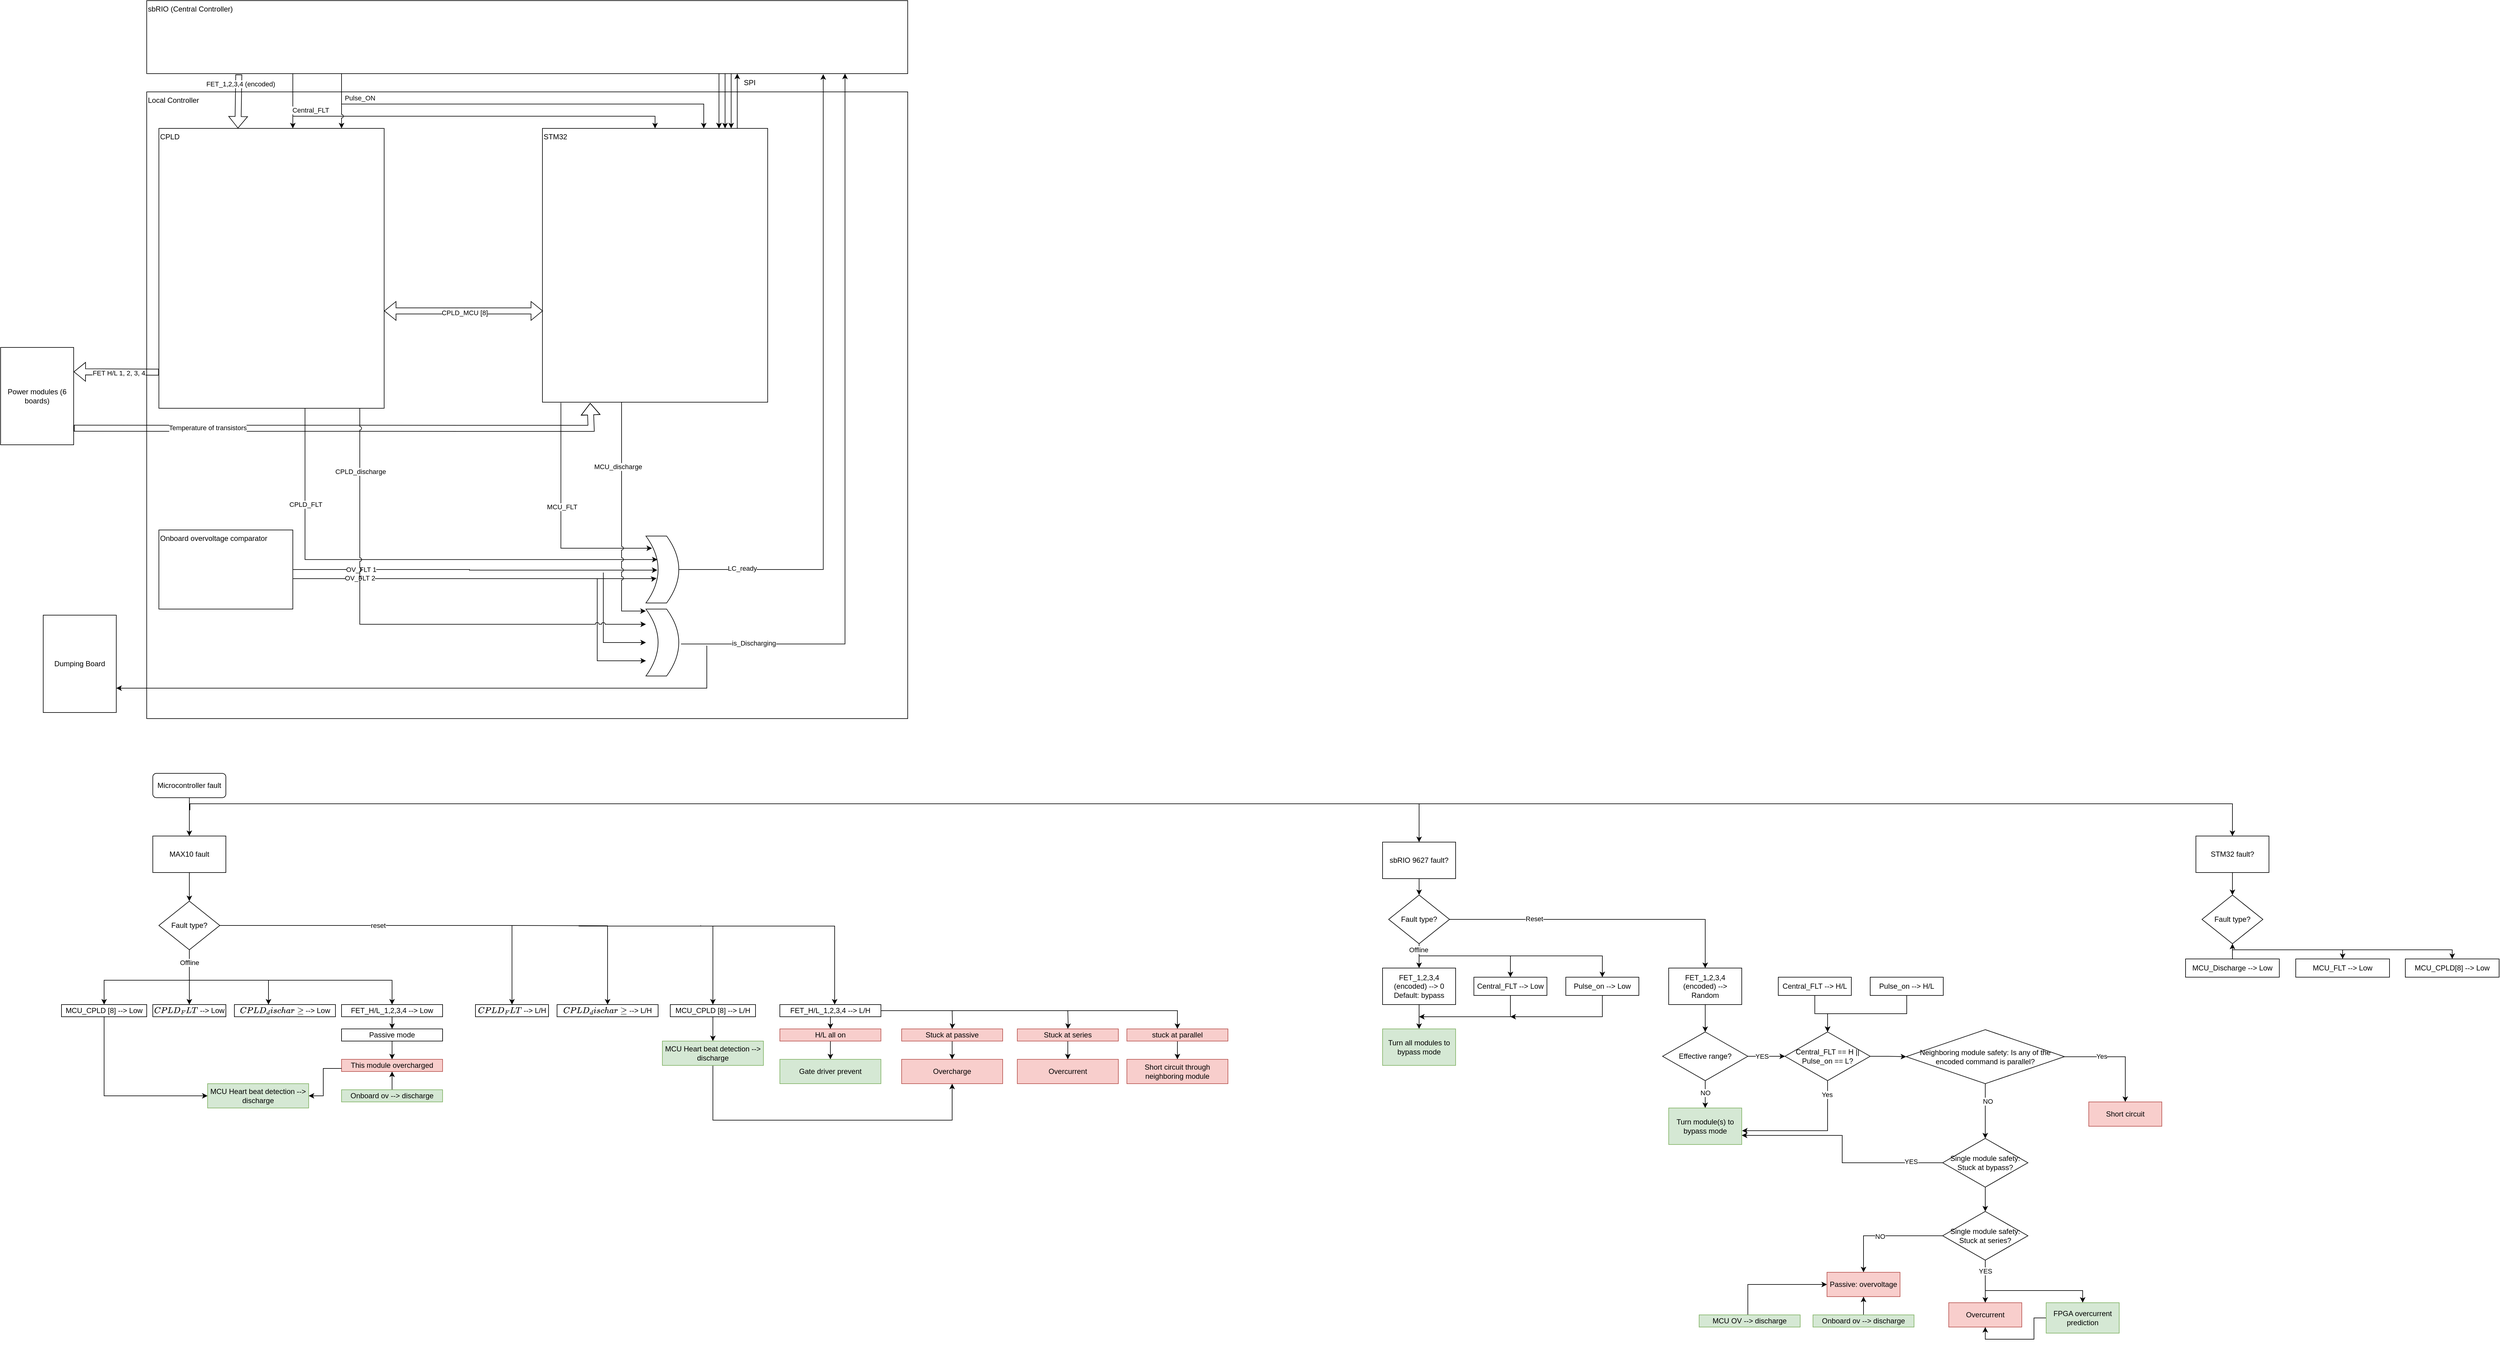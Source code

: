 <mxfile version="24.0.2" type="github">
  <diagram id="C5RBs43oDa-KdzZeNtuy" name="Page-1">
    <mxGraphModel dx="1783" dy="2886" grid="1" gridSize="10" guides="1" tooltips="1" connect="1" arrows="1" fold="1" page="1" pageScale="1" pageWidth="827" pageHeight="1169" math="0" shadow="0">
      <root>
        <mxCell id="WIyWlLk6GJQsqaUBKTNV-0" />
        <mxCell id="WIyWlLk6GJQsqaUBKTNV-1" parent="WIyWlLk6GJQsqaUBKTNV-0" />
        <mxCell id="uxLn2Yr7BItVLRlvGIpT-193" style="edgeStyle=orthogonalEdgeStyle;rounded=0;orthogonalLoop=1;jettySize=auto;html=1;entryX=0.5;entryY=0;entryDx=0;entryDy=0;" edge="1" parent="WIyWlLk6GJQsqaUBKTNV-1" source="WIyWlLk6GJQsqaUBKTNV-3" target="uxLn2Yr7BItVLRlvGIpT-192">
          <mxGeometry relative="1" as="geometry" />
        </mxCell>
        <mxCell id="WIyWlLk6GJQsqaUBKTNV-3" value="&lt;div&gt;Microcontroller fault&lt;/div&gt;" style="rounded=1;whiteSpace=wrap;html=1;fontSize=12;glass=0;strokeWidth=1;shadow=0;movable=1;resizable=1;rotatable=1;deletable=1;editable=1;locked=0;connectable=1;" parent="WIyWlLk6GJQsqaUBKTNV-1" vertex="1">
          <mxGeometry x="160" y="80" width="120" height="40" as="geometry" />
        </mxCell>
        <mxCell id="uxLn2Yr7BItVLRlvGIpT-61" value="" style="edgeStyle=orthogonalEdgeStyle;rounded=0;orthogonalLoop=1;jettySize=auto;html=1;exitX=0.5;exitY=1;exitDx=0;exitDy=0;" edge="1" parent="WIyWlLk6GJQsqaUBKTNV-1" source="uxLn2Yr7BItVLRlvGIpT-195" target="uxLn2Yr7BItVLRlvGIpT-60">
          <mxGeometry relative="1" as="geometry">
            <mxPoint x="2240.0" y="253.0" as="sourcePoint" />
          </mxGeometry>
        </mxCell>
        <mxCell id="7WwFtl0jQR6NTjPNibtS-8" style="rounded=0;orthogonalLoop=1;jettySize=auto;html=1;entryX=0.5;entryY=0;entryDx=0;entryDy=0;movable=0;resizable=0;rotatable=0;deletable=0;editable=0;locked=1;connectable=0;" parent="WIyWlLk6GJQsqaUBKTNV-1" source="7WwFtl0jQR6NTjPNibtS-4" edge="1" target="uxLn2Yr7BItVLRlvGIpT-2">
          <mxGeometry relative="1" as="geometry">
            <mxPoint x="220" y="420" as="targetPoint" />
          </mxGeometry>
        </mxCell>
        <mxCell id="7WwFtl0jQR6NTjPNibtS-9" value="&lt;div&gt;Offline&lt;/div&gt;" style="edgeLabel;html=1;align=center;verticalAlign=middle;resizable=0;points=[];movable=0;rotatable=0;deletable=0;editable=0;locked=1;connectable=0;" parent="7WwFtl0jQR6NTjPNibtS-8" vertex="1" connectable="0">
          <mxGeometry x="-0.212" y="1" relative="1" as="geometry">
            <mxPoint x="-1" y="-15" as="offset" />
          </mxGeometry>
        </mxCell>
        <mxCell id="uxLn2Yr7BItVLRlvGIpT-0" style="edgeStyle=orthogonalEdgeStyle;rounded=0;orthogonalLoop=1;jettySize=auto;html=1;entryX=0.5;entryY=0;entryDx=0;entryDy=0;movable=0;resizable=0;rotatable=0;deletable=0;editable=0;locked=1;connectable=0;" edge="1" parent="WIyWlLk6GJQsqaUBKTNV-1" source="7WwFtl0jQR6NTjPNibtS-4" target="uxLn2Yr7BItVLRlvGIpT-27">
          <mxGeometry relative="1" as="geometry">
            <mxPoint x="770" y="410" as="targetPoint" />
          </mxGeometry>
        </mxCell>
        <mxCell id="uxLn2Yr7BItVLRlvGIpT-1" value="reset" style="edgeLabel;html=1;align=center;verticalAlign=middle;resizable=0;points=[];movable=0;rotatable=0;deletable=0;editable=0;locked=1;connectable=0;" vertex="1" connectable="0" parent="uxLn2Yr7BItVLRlvGIpT-0">
          <mxGeometry x="-0.15" relative="1" as="geometry">
            <mxPoint as="offset" />
          </mxGeometry>
        </mxCell>
        <mxCell id="7WwFtl0jQR6NTjPNibtS-4" value="Fault type?" style="rhombus;whiteSpace=wrap;html=1;movable=0;resizable=0;rotatable=0;deletable=0;editable=0;locked=1;connectable=0;" parent="WIyWlLk6GJQsqaUBKTNV-1" vertex="1">
          <mxGeometry x="170" y="290" width="100" height="80" as="geometry" />
        </mxCell>
        <mxCell id="uxLn2Yr7BItVLRlvGIpT-2" value="`CPLD_FLT` --&amp;gt; Low" style="rounded=0;whiteSpace=wrap;html=1;movable=0;resizable=0;rotatable=0;deletable=0;editable=0;locked=1;connectable=0;" vertex="1" parent="WIyWlLk6GJQsqaUBKTNV-1">
          <mxGeometry x="160" y="460" width="120" height="20" as="geometry" />
        </mxCell>
        <mxCell id="uxLn2Yr7BItVLRlvGIpT-3" value="`CPLD_discharge` --&amp;gt; Low" style="rounded=0;whiteSpace=wrap;html=1;movable=0;resizable=0;rotatable=0;deletable=0;editable=0;locked=1;connectable=0;" vertex="1" parent="WIyWlLk6GJQsqaUBKTNV-1">
          <mxGeometry x="294" y="460" width="166" height="20" as="geometry" />
        </mxCell>
        <mxCell id="uxLn2Yr7BItVLRlvGIpT-9" value="" style="edgeStyle=none;orthogonalLoop=1;jettySize=auto;html=1;rounded=0;movable=0;resizable=0;rotatable=0;deletable=0;editable=0;locked=1;connectable=0;" edge="1" parent="WIyWlLk6GJQsqaUBKTNV-1">
          <mxGeometry width="100" relative="1" as="geometry">
            <mxPoint x="220" y="420" as="sourcePoint" />
            <mxPoint x="350" y="460" as="targetPoint" />
            <Array as="points">
              <mxPoint x="350" y="420" />
            </Array>
          </mxGeometry>
        </mxCell>
        <mxCell id="uxLn2Yr7BItVLRlvGIpT-14" style="edgeStyle=orthogonalEdgeStyle;rounded=0;orthogonalLoop=1;jettySize=auto;html=1;exitX=0.5;exitY=1;exitDx=0;exitDy=0;entryX=0.5;entryY=0;entryDx=0;entryDy=0;movable=0;resizable=0;rotatable=0;deletable=0;editable=0;locked=1;connectable=0;" edge="1" parent="WIyWlLk6GJQsqaUBKTNV-1" source="uxLn2Yr7BItVLRlvGIpT-10" target="uxLn2Yr7BItVLRlvGIpT-13">
          <mxGeometry relative="1" as="geometry" />
        </mxCell>
        <mxCell id="uxLn2Yr7BItVLRlvGIpT-10" value="&lt;div&gt;FET_H/L_1,2,3,4 --&amp;gt; Low&lt;/div&gt;" style="rounded=0;whiteSpace=wrap;html=1;movable=0;resizable=0;rotatable=0;deletable=0;editable=0;locked=1;connectable=0;" vertex="1" parent="WIyWlLk6GJQsqaUBKTNV-1">
          <mxGeometry x="470" y="460" width="166" height="20" as="geometry" />
        </mxCell>
        <mxCell id="uxLn2Yr7BItVLRlvGIpT-12" value="" style="edgeStyle=none;orthogonalLoop=1;jettySize=auto;html=1;rounded=0;entryX=0.5;entryY=0;entryDx=0;entryDy=0;movable=0;resizable=0;rotatable=0;deletable=0;editable=0;locked=1;connectable=0;" edge="1" parent="WIyWlLk6GJQsqaUBKTNV-1" target="uxLn2Yr7BItVLRlvGIpT-10">
          <mxGeometry width="100" relative="1" as="geometry">
            <mxPoint x="350" y="420" as="sourcePoint" />
            <mxPoint x="490" y="460" as="targetPoint" />
            <Array as="points">
              <mxPoint x="553" y="420" />
            </Array>
          </mxGeometry>
        </mxCell>
        <mxCell id="uxLn2Yr7BItVLRlvGIpT-17" style="edgeStyle=orthogonalEdgeStyle;rounded=0;orthogonalLoop=1;jettySize=auto;html=1;entryX=0.5;entryY=0;entryDx=0;entryDy=0;movable=0;resizable=0;rotatable=0;deletable=0;editable=0;locked=1;connectable=0;" edge="1" parent="WIyWlLk6GJQsqaUBKTNV-1" source="uxLn2Yr7BItVLRlvGIpT-13" target="uxLn2Yr7BItVLRlvGIpT-16">
          <mxGeometry relative="1" as="geometry" />
        </mxCell>
        <mxCell id="uxLn2Yr7BItVLRlvGIpT-13" value="&lt;div&gt;Passive mode&lt;br&gt;&lt;/div&gt;" style="rounded=0;whiteSpace=wrap;html=1;movable=0;resizable=0;rotatable=0;deletable=0;editable=0;locked=1;connectable=0;" vertex="1" parent="WIyWlLk6GJQsqaUBKTNV-1">
          <mxGeometry x="470" y="500" width="166" height="20" as="geometry" />
        </mxCell>
        <mxCell id="uxLn2Yr7BItVLRlvGIpT-23" style="edgeStyle=orthogonalEdgeStyle;rounded=0;orthogonalLoop=1;jettySize=auto;html=1;entryX=0;entryY=0.5;entryDx=0;entryDy=0;movable=0;resizable=0;rotatable=0;deletable=0;editable=0;locked=1;connectable=0;" edge="1" parent="WIyWlLk6GJQsqaUBKTNV-1" source="uxLn2Yr7BItVLRlvGIpT-15" target="uxLn2Yr7BItVLRlvGIpT-24">
          <mxGeometry relative="1" as="geometry">
            <mxPoint x="250" y="610" as="targetPoint" />
            <Array as="points">
              <mxPoint x="80" y="610" />
            </Array>
          </mxGeometry>
        </mxCell>
        <mxCell id="uxLn2Yr7BItVLRlvGIpT-15" value="MCU_CPLD [8] --&amp;gt; Low" style="rounded=0;whiteSpace=wrap;html=1;" vertex="1" parent="WIyWlLk6GJQsqaUBKTNV-1">
          <mxGeometry x="10" y="460" width="140" height="20" as="geometry" />
        </mxCell>
        <mxCell id="uxLn2Yr7BItVLRlvGIpT-19" style="edgeStyle=orthogonalEdgeStyle;rounded=0;orthogonalLoop=1;jettySize=auto;html=1;movable=1;resizable=1;rotatable=1;deletable=1;editable=1;locked=0;connectable=1;exitX=0.5;exitY=0;exitDx=0;exitDy=0;" edge="1" parent="WIyWlLk6GJQsqaUBKTNV-1" source="uxLn2Yr7BItVLRlvGIpT-18" target="uxLn2Yr7BItVLRlvGIpT-16">
          <mxGeometry relative="1" as="geometry" />
        </mxCell>
        <mxCell id="uxLn2Yr7BItVLRlvGIpT-16" value="&lt;div&gt;This module overcharged&lt;br&gt;&lt;/div&gt;" style="rounded=0;whiteSpace=wrap;html=1;fillColor=#f8cecc;strokeColor=#b85450;movable=0;resizable=0;rotatable=0;deletable=0;editable=0;locked=1;connectable=0;" vertex="1" parent="WIyWlLk6GJQsqaUBKTNV-1">
          <mxGeometry x="470" y="550" width="166" height="20" as="geometry" />
        </mxCell>
        <mxCell id="uxLn2Yr7BItVLRlvGIpT-18" value="&lt;div&gt;Onboard ov --&amp;gt; discharge&lt;br&gt;&lt;/div&gt;" style="rounded=0;whiteSpace=wrap;html=1;fillColor=#d5e8d4;strokeColor=#82b366;movable=0;resizable=0;rotatable=0;deletable=0;editable=0;locked=1;connectable=0;" vertex="1" parent="WIyWlLk6GJQsqaUBKTNV-1">
          <mxGeometry x="470" y="600" width="166" height="20" as="geometry" />
        </mxCell>
        <mxCell id="uxLn2Yr7BItVLRlvGIpT-21" value="" style="edgeStyle=none;orthogonalLoop=1;jettySize=auto;html=1;rounded=0;entryX=0.5;entryY=0;entryDx=0;entryDy=0;movable=0;resizable=0;rotatable=0;deletable=0;editable=0;locked=1;connectable=0;" edge="1" parent="WIyWlLk6GJQsqaUBKTNV-1" target="uxLn2Yr7BItVLRlvGIpT-15">
          <mxGeometry width="100" relative="1" as="geometry">
            <mxPoint x="220" y="420" as="sourcePoint" />
            <mxPoint x="300" y="460" as="targetPoint" />
            <Array as="points">
              <mxPoint x="80" y="420" />
            </Array>
          </mxGeometry>
        </mxCell>
        <mxCell id="uxLn2Yr7BItVLRlvGIpT-26" style="edgeStyle=orthogonalEdgeStyle;rounded=0;orthogonalLoop=1;jettySize=auto;html=1;exitX=0;exitY=0.75;exitDx=0;exitDy=0;entryX=1;entryY=0.5;entryDx=0;entryDy=0;movable=0;resizable=0;rotatable=0;deletable=0;editable=0;locked=1;connectable=0;" edge="1" parent="WIyWlLk6GJQsqaUBKTNV-1" source="uxLn2Yr7BItVLRlvGIpT-16" target="uxLn2Yr7BItVLRlvGIpT-24">
          <mxGeometry relative="1" as="geometry">
            <mxPoint x="450" y="580" as="sourcePoint" />
            <mxPoint x="420" y="610" as="targetPoint" />
            <Array as="points">
              <mxPoint x="440" y="565" />
              <mxPoint x="440" y="610" />
            </Array>
          </mxGeometry>
        </mxCell>
        <mxCell id="uxLn2Yr7BItVLRlvGIpT-24" value="&lt;div&gt;MCU Heart beat detection --&amp;gt; discharge&lt;br&gt;&lt;/div&gt;" style="rounded=0;whiteSpace=wrap;html=1;fillColor=#d5e8d4;strokeColor=#82b366;movable=0;resizable=0;rotatable=0;deletable=0;editable=0;locked=1;connectable=0;" vertex="1" parent="WIyWlLk6GJQsqaUBKTNV-1">
          <mxGeometry x="250" y="590" width="166" height="40" as="geometry" />
        </mxCell>
        <mxCell id="uxLn2Yr7BItVLRlvGIpT-27" value="`CPLD_FLT` --&amp;gt; L/H" style="rounded=0;whiteSpace=wrap;html=1;movable=0;resizable=0;rotatable=0;deletable=0;editable=0;locked=1;connectable=0;" vertex="1" parent="WIyWlLk6GJQsqaUBKTNV-1">
          <mxGeometry x="690" y="460" width="120" height="20" as="geometry" />
        </mxCell>
        <mxCell id="uxLn2Yr7BItVLRlvGIpT-28" value="`CPLD_discharge` --&amp;gt; L/H" style="rounded=0;whiteSpace=wrap;html=1;movable=0;resizable=0;rotatable=0;deletable=0;editable=0;locked=1;connectable=0;" vertex="1" parent="WIyWlLk6GJQsqaUBKTNV-1">
          <mxGeometry x="824" y="460" width="166" height="20" as="geometry" />
        </mxCell>
        <mxCell id="uxLn2Yr7BItVLRlvGIpT-29" style="edgeStyle=orthogonalEdgeStyle;rounded=0;orthogonalLoop=1;jettySize=auto;html=1;entryX=0.5;entryY=0;entryDx=0;entryDy=0;movable=0;resizable=0;rotatable=0;deletable=0;editable=0;locked=1;connectable=0;" edge="1" parent="WIyWlLk6GJQsqaUBKTNV-1" target="uxLn2Yr7BItVLRlvGIpT-28">
          <mxGeometry relative="1" as="geometry">
            <mxPoint x="910" y="460" as="targetPoint" />
            <mxPoint x="750" y="330" as="sourcePoint" />
          </mxGeometry>
        </mxCell>
        <mxCell id="uxLn2Yr7BItVLRlvGIpT-34" style="edgeStyle=orthogonalEdgeStyle;rounded=0;orthogonalLoop=1;jettySize=auto;html=1;entryX=0.5;entryY=0;entryDx=0;entryDy=0;movable=0;resizable=0;rotatable=0;deletable=0;editable=0;locked=1;connectable=0;" edge="1" parent="WIyWlLk6GJQsqaUBKTNV-1" source="uxLn2Yr7BItVLRlvGIpT-31" target="uxLn2Yr7BItVLRlvGIpT-33">
          <mxGeometry relative="1" as="geometry" />
        </mxCell>
        <mxCell id="uxLn2Yr7BItVLRlvGIpT-31" value="MCU_CPLD [8] --&amp;gt; L/H" style="rounded=0;whiteSpace=wrap;html=1;movable=0;resizable=0;rotatable=0;deletable=0;editable=0;locked=1;connectable=0;" vertex="1" parent="WIyWlLk6GJQsqaUBKTNV-1">
          <mxGeometry x="1010" y="460" width="140" height="20" as="geometry" />
        </mxCell>
        <mxCell id="uxLn2Yr7BItVLRlvGIpT-32" style="edgeStyle=orthogonalEdgeStyle;rounded=0;orthogonalLoop=1;jettySize=auto;html=1;entryX=0.5;entryY=0;entryDx=0;entryDy=0;movable=0;resizable=0;rotatable=0;deletable=0;editable=0;locked=1;connectable=0;" edge="1" parent="WIyWlLk6GJQsqaUBKTNV-1" target="uxLn2Yr7BItVLRlvGIpT-31">
          <mxGeometry relative="1" as="geometry">
            <mxPoint x="917" y="470" as="targetPoint" />
            <mxPoint x="860" y="330" as="sourcePoint" />
            <Array as="points">
              <mxPoint x="860" y="331" />
              <mxPoint x="1080" y="331" />
            </Array>
          </mxGeometry>
        </mxCell>
        <mxCell id="uxLn2Yr7BItVLRlvGIpT-45" style="edgeStyle=orthogonalEdgeStyle;rounded=0;orthogonalLoop=1;jettySize=auto;html=1;entryX=0.5;entryY=1;entryDx=0;entryDy=0;movable=0;resizable=0;rotatable=0;deletable=0;editable=0;locked=1;connectable=0;" edge="1" parent="WIyWlLk6GJQsqaUBKTNV-1" source="uxLn2Yr7BItVLRlvGIpT-33" target="uxLn2Yr7BItVLRlvGIpT-42">
          <mxGeometry relative="1" as="geometry">
            <mxPoint x="1080" y="680" as="targetPoint" />
            <Array as="points">
              <mxPoint x="1080" y="650" />
              <mxPoint x="1473" y="650" />
            </Array>
          </mxGeometry>
        </mxCell>
        <mxCell id="uxLn2Yr7BItVLRlvGIpT-33" value="&lt;div&gt;MCU Heart beat detection --&amp;gt; discharge&lt;br&gt;&lt;/div&gt;" style="rounded=0;whiteSpace=wrap;html=1;fillColor=#d5e8d4;strokeColor=#82b366;movable=0;resizable=0;rotatable=0;deletable=0;editable=0;locked=1;connectable=0;" vertex="1" parent="WIyWlLk6GJQsqaUBKTNV-1">
          <mxGeometry x="997" y="520" width="166" height="40" as="geometry" />
        </mxCell>
        <mxCell id="uxLn2Yr7BItVLRlvGIpT-46" style="edgeStyle=orthogonalEdgeStyle;rounded=0;orthogonalLoop=1;jettySize=auto;html=1;entryX=0.5;entryY=0;entryDx=0;entryDy=0;movable=0;resizable=0;rotatable=0;deletable=0;editable=0;locked=1;connectable=0;" edge="1" parent="WIyWlLk6GJQsqaUBKTNV-1" source="uxLn2Yr7BItVLRlvGIpT-35" target="uxLn2Yr7BItVLRlvGIpT-37">
          <mxGeometry relative="1" as="geometry" />
        </mxCell>
        <mxCell id="uxLn2Yr7BItVLRlvGIpT-51" style="edgeStyle=orthogonalEdgeStyle;rounded=0;orthogonalLoop=1;jettySize=auto;html=1;entryX=0.5;entryY=0;entryDx=0;entryDy=0;movable=0;resizable=0;rotatable=0;deletable=0;editable=0;locked=1;connectable=0;" edge="1" parent="WIyWlLk6GJQsqaUBKTNV-1" source="uxLn2Yr7BItVLRlvGIpT-35" target="uxLn2Yr7BItVLRlvGIpT-40">
          <mxGeometry relative="1" as="geometry" />
        </mxCell>
        <mxCell id="uxLn2Yr7BItVLRlvGIpT-35" value="&lt;div&gt;FET_H/L_1,2,3,4 --&amp;gt; L/H&lt;/div&gt;" style="rounded=0;whiteSpace=wrap;html=1;movable=0;resizable=0;rotatable=0;deletable=0;editable=0;locked=1;connectable=0;" vertex="1" parent="WIyWlLk6GJQsqaUBKTNV-1">
          <mxGeometry x="1190" y="460" width="166" height="20" as="geometry" />
        </mxCell>
        <mxCell id="uxLn2Yr7BItVLRlvGIpT-36" style="edgeStyle=orthogonalEdgeStyle;rounded=0;orthogonalLoop=1;jettySize=auto;html=1;entryX=0.5;entryY=0;entryDx=0;entryDy=0;movable=0;resizable=0;rotatable=0;deletable=0;editable=0;locked=1;connectable=0;" edge="1" parent="WIyWlLk6GJQsqaUBKTNV-1">
          <mxGeometry relative="1" as="geometry">
            <mxPoint x="1280" y="460" as="targetPoint" />
            <mxPoint x="1060" y="330" as="sourcePoint" />
            <Array as="points">
              <mxPoint x="1060" y="331" />
              <mxPoint x="1280" y="331" />
            </Array>
          </mxGeometry>
        </mxCell>
        <mxCell id="uxLn2Yr7BItVLRlvGIpT-47" value="" style="edgeStyle=orthogonalEdgeStyle;rounded=0;orthogonalLoop=1;jettySize=auto;html=1;movable=0;resizable=0;rotatable=0;deletable=0;editable=0;locked=1;connectable=0;" edge="1" parent="WIyWlLk6GJQsqaUBKTNV-1" source="uxLn2Yr7BItVLRlvGIpT-37" target="uxLn2Yr7BItVLRlvGIpT-41">
          <mxGeometry relative="1" as="geometry" />
        </mxCell>
        <mxCell id="uxLn2Yr7BItVLRlvGIpT-37" value="H/L all on" style="rounded=0;whiteSpace=wrap;html=1;fillColor=#f8cecc;strokeColor=#b85450;movable=0;resizable=0;rotatable=0;deletable=0;editable=0;locked=1;connectable=0;" vertex="1" parent="WIyWlLk6GJQsqaUBKTNV-1">
          <mxGeometry x="1190" y="500" width="166" height="20" as="geometry" />
        </mxCell>
        <mxCell id="uxLn2Yr7BItVLRlvGIpT-48" value="" style="edgeStyle=orthogonalEdgeStyle;rounded=0;orthogonalLoop=1;jettySize=auto;html=1;movable=0;resizable=0;rotatable=0;deletable=0;editable=0;locked=1;connectable=0;" edge="1" parent="WIyWlLk6GJQsqaUBKTNV-1" source="uxLn2Yr7BItVLRlvGIpT-38" target="uxLn2Yr7BItVLRlvGIpT-42">
          <mxGeometry relative="1" as="geometry" />
        </mxCell>
        <mxCell id="uxLn2Yr7BItVLRlvGIpT-53" style="edgeStyle=orthogonalEdgeStyle;rounded=0;orthogonalLoop=1;jettySize=auto;html=1;movable=0;resizable=0;rotatable=0;deletable=0;editable=0;locked=1;connectable=0;" edge="1" parent="WIyWlLk6GJQsqaUBKTNV-1" target="uxLn2Yr7BItVLRlvGIpT-38">
          <mxGeometry relative="1" as="geometry">
            <mxPoint x="1473.0" y="470" as="sourcePoint" />
          </mxGeometry>
        </mxCell>
        <mxCell id="uxLn2Yr7BItVLRlvGIpT-38" value="Stuck at passive" style="rounded=0;whiteSpace=wrap;html=1;fillColor=#f8cecc;strokeColor=#b85450;movable=0;resizable=0;rotatable=0;deletable=0;editable=0;locked=1;connectable=0;" vertex="1" parent="WIyWlLk6GJQsqaUBKTNV-1">
          <mxGeometry x="1390" y="500" width="166" height="20" as="geometry" />
        </mxCell>
        <mxCell id="uxLn2Yr7BItVLRlvGIpT-49" value="" style="edgeStyle=orthogonalEdgeStyle;rounded=0;orthogonalLoop=1;jettySize=auto;html=1;movable=0;resizable=0;rotatable=0;deletable=0;editable=0;locked=1;connectable=0;" edge="1" parent="WIyWlLk6GJQsqaUBKTNV-1" source="uxLn2Yr7BItVLRlvGIpT-39" target="uxLn2Yr7BItVLRlvGIpT-43">
          <mxGeometry relative="1" as="geometry" />
        </mxCell>
        <mxCell id="uxLn2Yr7BItVLRlvGIpT-52" style="edgeStyle=orthogonalEdgeStyle;rounded=0;orthogonalLoop=1;jettySize=auto;html=1;movable=0;resizable=0;rotatable=0;deletable=0;editable=0;locked=1;connectable=0;" edge="1" parent="WIyWlLk6GJQsqaUBKTNV-1" target="uxLn2Yr7BItVLRlvGIpT-39">
          <mxGeometry relative="1" as="geometry">
            <mxPoint x="1663" y="470" as="sourcePoint" />
          </mxGeometry>
        </mxCell>
        <mxCell id="uxLn2Yr7BItVLRlvGIpT-39" value="Stuck at series" style="rounded=0;whiteSpace=wrap;html=1;fillColor=#f8cecc;strokeColor=#b85450;movable=0;resizable=0;rotatable=0;deletable=0;editable=0;locked=1;connectable=0;" vertex="1" parent="WIyWlLk6GJQsqaUBKTNV-1">
          <mxGeometry x="1580" y="500" width="166" height="20" as="geometry" />
        </mxCell>
        <mxCell id="uxLn2Yr7BItVLRlvGIpT-50" value="" style="edgeStyle=orthogonalEdgeStyle;rounded=0;orthogonalLoop=1;jettySize=auto;html=1;movable=0;resizable=0;rotatable=0;deletable=0;editable=0;locked=1;connectable=0;" edge="1" parent="WIyWlLk6GJQsqaUBKTNV-1" source="uxLn2Yr7BItVLRlvGIpT-40" target="uxLn2Yr7BItVLRlvGIpT-44">
          <mxGeometry relative="1" as="geometry" />
        </mxCell>
        <mxCell id="uxLn2Yr7BItVLRlvGIpT-40" value="stuck at parallel" style="rounded=0;whiteSpace=wrap;html=1;fillColor=#f8cecc;strokeColor=#b85450;movable=0;resizable=0;rotatable=0;deletable=0;editable=0;locked=1;connectable=0;" vertex="1" parent="WIyWlLk6GJQsqaUBKTNV-1">
          <mxGeometry x="1760" y="500" width="166" height="20" as="geometry" />
        </mxCell>
        <mxCell id="uxLn2Yr7BItVLRlvGIpT-41" value="&lt;div&gt;Gate driver prevent&lt;br&gt;&lt;/div&gt;" style="rounded=0;whiteSpace=wrap;html=1;fillColor=#d5e8d4;strokeColor=#82b366;movable=0;resizable=0;rotatable=0;deletable=0;editable=0;locked=1;connectable=0;" vertex="1" parent="WIyWlLk6GJQsqaUBKTNV-1">
          <mxGeometry x="1190" y="550" width="166" height="40" as="geometry" />
        </mxCell>
        <mxCell id="uxLn2Yr7BItVLRlvGIpT-42" value="&lt;div&gt;Overcharge&lt;br&gt;&lt;/div&gt;" style="rounded=0;whiteSpace=wrap;html=1;fillColor=#f8cecc;strokeColor=#b85450;movable=0;resizable=0;rotatable=0;deletable=0;editable=0;locked=1;connectable=0;" vertex="1" parent="WIyWlLk6GJQsqaUBKTNV-1">
          <mxGeometry x="1390" y="550" width="166" height="40" as="geometry" />
        </mxCell>
        <mxCell id="uxLn2Yr7BItVLRlvGIpT-43" value="&lt;div&gt;Overcurrent&lt;br&gt;&lt;/div&gt;" style="rounded=0;whiteSpace=wrap;html=1;fillColor=#f8cecc;strokeColor=#b85450;movable=0;resizable=0;rotatable=0;deletable=0;editable=0;locked=1;connectable=0;" vertex="1" parent="WIyWlLk6GJQsqaUBKTNV-1">
          <mxGeometry x="1580" y="550" width="166" height="40" as="geometry" />
        </mxCell>
        <mxCell id="uxLn2Yr7BItVLRlvGIpT-44" value="&lt;div&gt;Short circuit through neighboring module&lt;br&gt;&lt;/div&gt;" style="rounded=0;whiteSpace=wrap;html=1;fillColor=#f8cecc;strokeColor=#b85450;movable=0;resizable=0;rotatable=0;deletable=0;editable=0;locked=1;connectable=0;" vertex="1" parent="WIyWlLk6GJQsqaUBKTNV-1">
          <mxGeometry x="1760" y="550" width="166" height="40" as="geometry" />
        </mxCell>
        <mxCell id="uxLn2Yr7BItVLRlvGIpT-129" style="edgeStyle=orthogonalEdgeStyle;rounded=0;orthogonalLoop=1;jettySize=auto;html=1;" edge="1" parent="WIyWlLk6GJQsqaUBKTNV-1" source="uxLn2Yr7BItVLRlvGIpT-60" target="uxLn2Yr7BItVLRlvGIpT-64">
          <mxGeometry relative="1" as="geometry" />
        </mxCell>
        <mxCell id="uxLn2Yr7BItVLRlvGIpT-135" value="Offline" style="edgeLabel;html=1;align=center;verticalAlign=middle;resizable=0;points=[];" vertex="1" connectable="0" parent="uxLn2Yr7BItVLRlvGIpT-129">
          <mxGeometry x="-0.512" y="-1" relative="1" as="geometry">
            <mxPoint as="offset" />
          </mxGeometry>
        </mxCell>
        <mxCell id="uxLn2Yr7BItVLRlvGIpT-137" style="edgeStyle=orthogonalEdgeStyle;rounded=0;orthogonalLoop=1;jettySize=auto;html=1;" edge="1" parent="WIyWlLk6GJQsqaUBKTNV-1" source="uxLn2Yr7BItVLRlvGIpT-60" target="uxLn2Yr7BItVLRlvGIpT-136">
          <mxGeometry relative="1" as="geometry" />
        </mxCell>
        <mxCell id="uxLn2Yr7BItVLRlvGIpT-138" value="Reset" style="edgeLabel;html=1;align=center;verticalAlign=middle;resizable=0;points=[];" vertex="1" connectable="0" parent="uxLn2Yr7BItVLRlvGIpT-137">
          <mxGeometry x="-0.446" y="1" relative="1" as="geometry">
            <mxPoint as="offset" />
          </mxGeometry>
        </mxCell>
        <mxCell id="uxLn2Yr7BItVLRlvGIpT-60" value="Fault type?" style="rhombus;whiteSpace=wrap;html=1;movable=1;resizable=1;rotatable=1;deletable=1;editable=1;locked=0;connectable=1;" vertex="1" parent="WIyWlLk6GJQsqaUBKTNV-1">
          <mxGeometry x="2190" y="280" width="100" height="80" as="geometry" />
        </mxCell>
        <mxCell id="uxLn2Yr7BItVLRlvGIpT-130" value="" style="edgeStyle=orthogonalEdgeStyle;rounded=0;orthogonalLoop=1;jettySize=auto;html=1;" edge="1" parent="WIyWlLk6GJQsqaUBKTNV-1" source="uxLn2Yr7BItVLRlvGIpT-64" target="uxLn2Yr7BItVLRlvGIpT-126">
          <mxGeometry relative="1" as="geometry" />
        </mxCell>
        <mxCell id="uxLn2Yr7BItVLRlvGIpT-64" value="FET_1,2,3,4 (encoded) --&amp;gt; 0&lt;br&gt;Default: bypass" style="rounded=0;whiteSpace=wrap;html=1;" vertex="1" parent="WIyWlLk6GJQsqaUBKTNV-1">
          <mxGeometry x="2180" y="400" width="120" height="60" as="geometry" />
        </mxCell>
        <mxCell id="uxLn2Yr7BItVLRlvGIpT-65" value="sbRIO (Central Controller)" style="rounded=0;whiteSpace=wrap;html=1;align=left;verticalAlign=top;movable=0;resizable=0;rotatable=0;deletable=0;editable=0;locked=1;connectable=0;" vertex="1" parent="WIyWlLk6GJQsqaUBKTNV-1">
          <mxGeometry x="150" y="-1190" width="1250" height="120" as="geometry" />
        </mxCell>
        <mxCell id="uxLn2Yr7BItVLRlvGIpT-66" value="Local Controller" style="rounded=0;whiteSpace=wrap;html=1;align=left;verticalAlign=top;movable=0;resizable=0;rotatable=0;deletable=0;editable=0;locked=1;connectable=0;" vertex="1" parent="WIyWlLk6GJQsqaUBKTNV-1">
          <mxGeometry x="150" y="-1040" width="1250" height="1030" as="geometry" />
        </mxCell>
        <mxCell id="uxLn2Yr7BItVLRlvGIpT-89" style="edgeStyle=orthogonalEdgeStyle;rounded=0;orthogonalLoop=1;jettySize=auto;html=1;movable=0;resizable=0;rotatable=0;deletable=0;editable=0;locked=1;connectable=0;" edge="1" parent="WIyWlLk6GJQsqaUBKTNV-1">
          <mxGeometry relative="1" as="geometry">
            <mxPoint x="390" y="-980" as="targetPoint" />
            <mxPoint x="390.0" y="-1070.0" as="sourcePoint" />
          </mxGeometry>
        </mxCell>
        <mxCell id="uxLn2Yr7BItVLRlvGIpT-69" value="CPLD" style="rounded=0;whiteSpace=wrap;html=1;align=left;verticalAlign=top;movable=0;resizable=0;rotatable=0;deletable=0;editable=0;locked=1;connectable=0;" vertex="1" parent="WIyWlLk6GJQsqaUBKTNV-1">
          <mxGeometry x="170" y="-980" width="370" height="460" as="geometry" />
        </mxCell>
        <mxCell id="uxLn2Yr7BItVLRlvGIpT-91" style="edgeStyle=orthogonalEdgeStyle;rounded=0;orthogonalLoop=1;jettySize=auto;html=1;exitX=0.5;exitY=0;exitDx=0;exitDy=0;entryX=0.5;entryY=0;entryDx=0;entryDy=0;jumpStyle=arc;movable=0;resizable=0;rotatable=0;deletable=0;editable=0;locked=1;connectable=0;" edge="1" parent="WIyWlLk6GJQsqaUBKTNV-1" target="uxLn2Yr7BItVLRlvGIpT-70">
          <mxGeometry relative="1" as="geometry">
            <mxPoint x="390" y="-1010" as="sourcePoint" />
            <Array as="points">
              <mxPoint x="390" y="-1000" />
              <mxPoint x="985" y="-1000" />
            </Array>
          </mxGeometry>
        </mxCell>
        <mxCell id="uxLn2Yr7BItVLRlvGIpT-92" value="Central_FLT" style="edgeLabel;html=1;align=center;verticalAlign=middle;resizable=0;points=[];movable=0;rotatable=0;deletable=0;editable=0;locked=1;connectable=0;" vertex="1" connectable="0" parent="uxLn2Yr7BItVLRlvGIpT-91">
          <mxGeometry x="-0.877" y="1" relative="1" as="geometry">
            <mxPoint y="-9" as="offset" />
          </mxGeometry>
        </mxCell>
        <mxCell id="uxLn2Yr7BItVLRlvGIpT-70" value="STM32" style="rounded=0;whiteSpace=wrap;html=1;align=left;verticalAlign=top;movable=0;resizable=0;rotatable=0;deletable=0;editable=0;locked=1;connectable=0;" vertex="1" parent="WIyWlLk6GJQsqaUBKTNV-1">
          <mxGeometry x="800" y="-980" width="370" height="450" as="geometry" />
        </mxCell>
        <mxCell id="uxLn2Yr7BItVLRlvGIpT-75" value="Power modules (6 boards)" style="rounded=0;whiteSpace=wrap;html=1;movable=0;resizable=0;rotatable=0;deletable=0;editable=0;locked=1;connectable=0;" vertex="1" parent="WIyWlLk6GJQsqaUBKTNV-1">
          <mxGeometry x="-90" y="-620" width="120" height="160" as="geometry" />
        </mxCell>
        <mxCell id="uxLn2Yr7BItVLRlvGIpT-76" value="" style="shape=flexArrow;endArrow=classic;html=1;rounded=0;entryX=1;entryY=0.25;entryDx=0;entryDy=0;exitX=0;exitY=0.924;exitDx=0;exitDy=0;exitPerimeter=0;movable=0;resizable=0;rotatable=0;deletable=0;editable=0;locked=1;connectable=0;" edge="1" parent="WIyWlLk6GJQsqaUBKTNV-1" target="uxLn2Yr7BItVLRlvGIpT-75">
          <mxGeometry width="50" height="50" relative="1" as="geometry">
            <mxPoint x="170.0" y="-579.4" as="sourcePoint" />
            <mxPoint x="720" y="-700" as="targetPoint" />
          </mxGeometry>
        </mxCell>
        <mxCell id="uxLn2Yr7BItVLRlvGIpT-77" value="&lt;div&gt;FET H/L 1, 2, 3, 4&lt;/div&gt;" style="edgeLabel;html=1;align=center;verticalAlign=middle;resizable=0;points=[];movable=0;rotatable=0;deletable=0;editable=0;locked=1;connectable=0;" vertex="1" connectable="0" parent="uxLn2Yr7BItVLRlvGIpT-76">
          <mxGeometry x="-0.051" y="1" relative="1" as="geometry">
            <mxPoint as="offset" />
          </mxGeometry>
        </mxCell>
        <mxCell id="uxLn2Yr7BItVLRlvGIpT-78" value="" style="shape=flexArrow;endArrow=classic;html=1;rounded=0;exitX=1.004;exitY=0.83;exitDx=0;exitDy=0;exitPerimeter=0;entryX=0.212;entryY=1.003;entryDx=0;entryDy=0;entryPerimeter=0;movable=0;resizable=0;rotatable=0;deletable=0;editable=0;locked=1;connectable=0;" edge="1" parent="WIyWlLk6GJQsqaUBKTNV-1" source="uxLn2Yr7BItVLRlvGIpT-75" target="uxLn2Yr7BItVLRlvGIpT-70">
          <mxGeometry width="50" height="50" relative="1" as="geometry">
            <mxPoint x="40" y="-490" as="sourcePoint" />
            <mxPoint x="879.55" y="-530" as="targetPoint" />
            <Array as="points">
              <mxPoint x="880" y="-487" />
            </Array>
          </mxGeometry>
        </mxCell>
        <mxCell id="uxLn2Yr7BItVLRlvGIpT-79" value="&lt;div&gt;Temperature of transistors&lt;br&gt;&lt;/div&gt;" style="edgeLabel;html=1;align=center;verticalAlign=middle;resizable=0;points=[];movable=0;rotatable=0;deletable=0;editable=0;locked=1;connectable=0;" vertex="1" connectable="0" parent="uxLn2Yr7BItVLRlvGIpT-78">
          <mxGeometry x="-0.051" y="1" relative="1" as="geometry">
            <mxPoint x="-204" as="offset" />
          </mxGeometry>
        </mxCell>
        <mxCell id="uxLn2Yr7BItVLRlvGIpT-82" value="" style="shape=flexArrow;endArrow=classic;startArrow=classic;html=1;rounded=0;entryX=0.007;entryY=0.613;entryDx=0;entryDy=0;entryPerimeter=0;movable=0;resizable=0;rotatable=0;deletable=0;editable=0;locked=1;connectable=0;" edge="1" parent="WIyWlLk6GJQsqaUBKTNV-1">
          <mxGeometry width="100" height="100" relative="1" as="geometry">
            <mxPoint x="540" y="-680" as="sourcePoint" />
            <mxPoint x="800.74" y="-680.0" as="targetPoint" />
          </mxGeometry>
        </mxCell>
        <mxCell id="uxLn2Yr7BItVLRlvGIpT-84" value="CPLD_MCU [8]" style="edgeLabel;html=1;align=center;verticalAlign=middle;resizable=0;points=[];movable=0;rotatable=0;deletable=0;editable=0;locked=1;connectable=0;" vertex="1" connectable="0" parent="uxLn2Yr7BItVLRlvGIpT-82">
          <mxGeometry x="0.009" y="-3" relative="1" as="geometry">
            <mxPoint as="offset" />
          </mxGeometry>
        </mxCell>
        <mxCell id="uxLn2Yr7BItVLRlvGIpT-86" value="" style="shape=flexArrow;endArrow=classic;html=1;rounded=0;exitX=0.121;exitY=1.012;exitDx=0;exitDy=0;exitPerimeter=0;entryX=0.351;entryY=0;entryDx=0;entryDy=0;entryPerimeter=0;movable=0;resizable=0;rotatable=0;deletable=0;editable=0;locked=1;connectable=0;" edge="1" parent="WIyWlLk6GJQsqaUBKTNV-1" source="uxLn2Yr7BItVLRlvGIpT-65" target="uxLn2Yr7BItVLRlvGIpT-69">
          <mxGeometry width="50" height="50" relative="1" as="geometry">
            <mxPoint x="250" y="-960" as="sourcePoint" />
            <mxPoint x="300" y="-1010" as="targetPoint" />
          </mxGeometry>
        </mxCell>
        <mxCell id="uxLn2Yr7BItVLRlvGIpT-87" value="FET_1,2,3,4 (encoded)" style="edgeLabel;html=1;align=center;verticalAlign=middle;resizable=0;points=[];movable=0;rotatable=0;deletable=0;editable=0;locked=1;connectable=0;" vertex="1" connectable="0" parent="uxLn2Yr7BItVLRlvGIpT-86">
          <mxGeometry x="-0.661" y="3" relative="1" as="geometry">
            <mxPoint as="offset" />
          </mxGeometry>
        </mxCell>
        <mxCell id="uxLn2Yr7BItVLRlvGIpT-93" style="edgeStyle=orthogonalEdgeStyle;rounded=0;orthogonalLoop=1;jettySize=auto;html=1;noJump=0;jumpStyle=arc;movable=0;resizable=0;rotatable=0;deletable=0;editable=0;locked=1;connectable=0;" edge="1" parent="WIyWlLk6GJQsqaUBKTNV-1">
          <mxGeometry relative="1" as="geometry">
            <mxPoint x="470" y="-980" as="targetPoint" />
            <mxPoint x="470.0" y="-1070.0" as="sourcePoint" />
          </mxGeometry>
        </mxCell>
        <mxCell id="uxLn2Yr7BItVLRlvGIpT-94" style="edgeStyle=orthogonalEdgeStyle;rounded=0;orthogonalLoop=1;jettySize=auto;html=1;exitX=0.5;exitY=0;exitDx=0;exitDy=0;entryX=0.5;entryY=0;entryDx=0;entryDy=0;movable=0;resizable=0;rotatable=0;deletable=0;editable=0;locked=1;connectable=0;" edge="1" parent="WIyWlLk6GJQsqaUBKTNV-1">
          <mxGeometry relative="1" as="geometry">
            <mxPoint x="1065" y="-980" as="targetPoint" />
            <mxPoint x="470" y="-1010" as="sourcePoint" />
            <Array as="points">
              <mxPoint x="470" y="-1020" />
              <mxPoint x="1065" y="-1020" />
            </Array>
          </mxGeometry>
        </mxCell>
        <mxCell id="uxLn2Yr7BItVLRlvGIpT-95" value="Pulse_ON" style="edgeLabel;html=1;align=center;verticalAlign=middle;resizable=0;points=[];movable=0;rotatable=0;deletable=0;editable=0;locked=1;connectable=0;" vertex="1" connectable="0" parent="uxLn2Yr7BItVLRlvGIpT-94">
          <mxGeometry x="-0.877" y="1" relative="1" as="geometry">
            <mxPoint y="-9" as="offset" />
          </mxGeometry>
        </mxCell>
        <mxCell id="uxLn2Yr7BItVLRlvGIpT-96" style="edgeStyle=orthogonalEdgeStyle;rounded=0;orthogonalLoop=1;jettySize=auto;html=1;movable=0;resizable=0;rotatable=0;deletable=0;editable=0;locked=1;connectable=0;" edge="1" parent="WIyWlLk6GJQsqaUBKTNV-1">
          <mxGeometry relative="1" as="geometry">
            <mxPoint x="1090" y="-980" as="targetPoint" />
            <mxPoint x="1090.0" y="-1070.0" as="sourcePoint" />
          </mxGeometry>
        </mxCell>
        <mxCell id="uxLn2Yr7BItVLRlvGIpT-97" style="edgeStyle=orthogonalEdgeStyle;rounded=0;orthogonalLoop=1;jettySize=auto;html=1;jumpStyle=arc;movable=0;resizable=0;rotatable=0;deletable=0;editable=0;locked=1;connectable=0;" edge="1" parent="WIyWlLk6GJQsqaUBKTNV-1">
          <mxGeometry relative="1" as="geometry">
            <mxPoint x="1090" y="-980" as="targetPoint" />
            <mxPoint x="1090.0" y="-1070.0" as="sourcePoint" />
          </mxGeometry>
        </mxCell>
        <mxCell id="uxLn2Yr7BItVLRlvGIpT-98" style="edgeStyle=orthogonalEdgeStyle;rounded=0;orthogonalLoop=1;jettySize=auto;html=1;jumpStyle=arc;movable=0;resizable=0;rotatable=0;deletable=0;editable=0;locked=1;connectable=0;" edge="1" parent="WIyWlLk6GJQsqaUBKTNV-1">
          <mxGeometry relative="1" as="geometry">
            <mxPoint x="1100" y="-980" as="targetPoint" />
            <mxPoint x="1100.0" y="-1070.0" as="sourcePoint" />
          </mxGeometry>
        </mxCell>
        <mxCell id="uxLn2Yr7BItVLRlvGIpT-99" style="edgeStyle=orthogonalEdgeStyle;rounded=0;orthogonalLoop=1;jettySize=auto;html=1;jumpStyle=arc;movable=0;resizable=0;rotatable=0;deletable=0;editable=0;locked=1;connectable=0;" edge="1" parent="WIyWlLk6GJQsqaUBKTNV-1">
          <mxGeometry relative="1" as="geometry">
            <mxPoint x="1110" y="-980" as="targetPoint" />
            <mxPoint x="1110.0" y="-1070.0" as="sourcePoint" />
          </mxGeometry>
        </mxCell>
        <mxCell id="uxLn2Yr7BItVLRlvGIpT-100" style="edgeStyle=orthogonalEdgeStyle;rounded=0;orthogonalLoop=1;jettySize=auto;html=1;jumpStyle=arc;movable=0;resizable=0;rotatable=0;deletable=0;editable=0;locked=1;connectable=0;" edge="1" parent="WIyWlLk6GJQsqaUBKTNV-1">
          <mxGeometry relative="1" as="geometry">
            <mxPoint x="1120.0" y="-1070.0" as="targetPoint" />
            <mxPoint x="1120" y="-980" as="sourcePoint" />
          </mxGeometry>
        </mxCell>
        <mxCell id="uxLn2Yr7BItVLRlvGIpT-101" value="SPI" style="text;html=1;align=center;verticalAlign=middle;resizable=0;points=[];autosize=1;strokeColor=none;fillColor=none;movable=0;rotatable=0;deletable=0;editable=0;locked=1;connectable=0;" vertex="1" parent="WIyWlLk6GJQsqaUBKTNV-1">
          <mxGeometry x="1120" y="-1070" width="40" height="30" as="geometry" />
        </mxCell>
        <mxCell id="uxLn2Yr7BItVLRlvGIpT-104" style="edgeStyle=orthogonalEdgeStyle;rounded=0;orthogonalLoop=1;jettySize=auto;html=1;entryX=0.651;entryY=0.491;entryDx=0;entryDy=0;entryPerimeter=0;movable=0;resizable=0;rotatable=0;deletable=0;editable=0;locked=1;connectable=0;" edge="1" parent="WIyWlLk6GJQsqaUBKTNV-1" source="uxLn2Yr7BItVLRlvGIpT-102" target="uxLn2Yr7BItVLRlvGIpT-103">
          <mxGeometry relative="1" as="geometry" />
        </mxCell>
        <mxCell id="uxLn2Yr7BItVLRlvGIpT-106" value="OV_FLT 1" style="edgeLabel;html=1;align=center;verticalAlign=middle;resizable=0;points=[];movable=0;rotatable=0;deletable=0;editable=0;locked=1;connectable=0;" vertex="1" connectable="0" parent="uxLn2Yr7BItVLRlvGIpT-104">
          <mxGeometry x="-0.627" relative="1" as="geometry">
            <mxPoint as="offset" />
          </mxGeometry>
        </mxCell>
        <mxCell id="uxLn2Yr7BItVLRlvGIpT-102" value="Onboard overvoltage comparator" style="rounded=0;whiteSpace=wrap;html=1;align=left;verticalAlign=top;movable=0;resizable=0;rotatable=0;deletable=0;editable=0;locked=1;connectable=0;" vertex="1" parent="WIyWlLk6GJQsqaUBKTNV-1">
          <mxGeometry x="170" y="-320" width="220" height="130" as="geometry" />
        </mxCell>
        <mxCell id="uxLn2Yr7BItVLRlvGIpT-120" style="edgeStyle=orthogonalEdgeStyle;rounded=0;orthogonalLoop=1;jettySize=auto;html=1;entryX=0.889;entryY=1.008;entryDx=0;entryDy=0;entryPerimeter=0;movable=0;resizable=0;rotatable=0;deletable=0;editable=0;locked=1;connectable=0;" edge="1" parent="WIyWlLk6GJQsqaUBKTNV-1" source="uxLn2Yr7BItVLRlvGIpT-103" target="uxLn2Yr7BItVLRlvGIpT-65">
          <mxGeometry relative="1" as="geometry">
            <Array as="points">
              <mxPoint x="1261" y="-255" />
            </Array>
          </mxGeometry>
        </mxCell>
        <mxCell id="uxLn2Yr7BItVLRlvGIpT-121" value="LC_ready" style="edgeLabel;html=1;align=center;verticalAlign=middle;resizable=0;points=[];movable=0;rotatable=0;deletable=0;editable=0;locked=1;connectable=0;" vertex="1" connectable="0" parent="uxLn2Yr7BItVLRlvGIpT-120">
          <mxGeometry x="-0.803" y="2" relative="1" as="geometry">
            <mxPoint as="offset" />
          </mxGeometry>
        </mxCell>
        <mxCell id="uxLn2Yr7BItVLRlvGIpT-103" value="" style="shape=dataStorage;whiteSpace=wrap;html=1;fixedSize=1;direction=west;movable=0;resizable=0;rotatable=0;deletable=0;editable=0;locked=1;connectable=0;" vertex="1" parent="WIyWlLk6GJQsqaUBKTNV-1">
          <mxGeometry x="970" y="-310" width="54" height="110" as="geometry" />
        </mxCell>
        <mxCell id="uxLn2Yr7BItVLRlvGIpT-105" style="edgeStyle=orthogonalEdgeStyle;rounded=0;orthogonalLoop=1;jettySize=auto;html=1;entryX=0.678;entryY=0.37;entryDx=0;entryDy=0;entryPerimeter=0;movable=0;resizable=0;rotatable=0;deletable=0;editable=0;locked=1;connectable=0;" edge="1" parent="WIyWlLk6GJQsqaUBKTNV-1" target="uxLn2Yr7BItVLRlvGIpT-103">
          <mxGeometry relative="1" as="geometry">
            <mxPoint x="390" y="-230.04" as="sourcePoint" />
            <mxPoint x="677" y="-229.04" as="targetPoint" />
            <Array as="points">
              <mxPoint x="390" y="-240" />
              <mxPoint x="983" y="-240" />
              <mxPoint x="983" y="-241" />
            </Array>
          </mxGeometry>
        </mxCell>
        <mxCell id="uxLn2Yr7BItVLRlvGIpT-107" value="OV_FLT 2" style="edgeLabel;html=1;align=center;verticalAlign=middle;resizable=0;points=[];movable=0;rotatable=0;deletable=0;editable=0;locked=1;connectable=0;" vertex="1" connectable="0" parent="uxLn2Yr7BItVLRlvGIpT-105">
          <mxGeometry x="-0.605" y="1" relative="1" as="geometry">
            <mxPoint as="offset" />
          </mxGeometry>
        </mxCell>
        <mxCell id="uxLn2Yr7BItVLRlvGIpT-108" style="edgeStyle=orthogonalEdgeStyle;rounded=0;orthogonalLoop=1;jettySize=auto;html=1;entryX=0.647;entryY=0.649;entryDx=0;entryDy=0;entryPerimeter=0;movable=0;resizable=0;rotatable=0;deletable=0;editable=0;locked=1;connectable=0;" edge="1" parent="WIyWlLk6GJQsqaUBKTNV-1" source="uxLn2Yr7BItVLRlvGIpT-69" target="uxLn2Yr7BItVLRlvGIpT-103">
          <mxGeometry relative="1" as="geometry">
            <Array as="points">
              <mxPoint x="410" y="-271" />
            </Array>
          </mxGeometry>
        </mxCell>
        <mxCell id="uxLn2Yr7BItVLRlvGIpT-109" value="&lt;div&gt;CPLD_FLT&lt;/div&gt;" style="edgeLabel;html=1;align=center;verticalAlign=middle;resizable=0;points=[];movable=0;rotatable=0;deletable=0;editable=0;locked=1;connectable=0;" vertex="1" connectable="0" parent="uxLn2Yr7BItVLRlvGIpT-108">
          <mxGeometry x="-0.618" y="1" relative="1" as="geometry">
            <mxPoint as="offset" />
          </mxGeometry>
        </mxCell>
        <mxCell id="uxLn2Yr7BItVLRlvGIpT-110" style="edgeStyle=orthogonalEdgeStyle;rounded=0;orthogonalLoop=1;jettySize=auto;html=1;exitX=0.082;exitY=1.002;exitDx=0;exitDy=0;exitPerimeter=0;movable=0;resizable=0;rotatable=0;deletable=0;editable=0;locked=1;connectable=0;" edge="1" parent="WIyWlLk6GJQsqaUBKTNV-1" source="uxLn2Yr7BItVLRlvGIpT-70">
          <mxGeometry relative="1" as="geometry">
            <mxPoint x="767" y="-530" as="sourcePoint" />
            <mxPoint x="980" y="-290" as="targetPoint" />
            <Array as="points">
              <mxPoint x="830" y="-290" />
            </Array>
          </mxGeometry>
        </mxCell>
        <mxCell id="uxLn2Yr7BItVLRlvGIpT-111" value="MCU_FLT" style="edgeLabel;html=1;align=center;verticalAlign=middle;resizable=0;points=[];movable=0;rotatable=0;deletable=0;editable=0;locked=1;connectable=0;" vertex="1" connectable="0" parent="uxLn2Yr7BItVLRlvGIpT-110">
          <mxGeometry x="-0.618" y="1" relative="1" as="geometry">
            <mxPoint y="96" as="offset" />
          </mxGeometry>
        </mxCell>
        <mxCell id="uxLn2Yr7BItVLRlvGIpT-113" style="edgeStyle=orthogonalEdgeStyle;rounded=0;orthogonalLoop=1;jettySize=auto;html=1;movable=0;resizable=0;rotatable=0;deletable=0;editable=0;locked=1;connectable=0;" edge="1" parent="WIyWlLk6GJQsqaUBKTNV-1" target="uxLn2Yr7BItVLRlvGIpT-112">
          <mxGeometry relative="1" as="geometry">
            <mxPoint x="970" y="-105" as="targetPoint" />
            <mxPoint x="910" y="-240" as="sourcePoint" />
            <Array as="points">
              <mxPoint x="890" y="-240" />
              <mxPoint x="890" y="-105" />
            </Array>
          </mxGeometry>
        </mxCell>
        <mxCell id="uxLn2Yr7BItVLRlvGIpT-112" value="" style="shape=dataStorage;whiteSpace=wrap;html=1;fixedSize=1;direction=west;movable=0;resizable=0;rotatable=0;deletable=0;editable=0;locked=1;connectable=0;" vertex="1" parent="WIyWlLk6GJQsqaUBKTNV-1">
          <mxGeometry x="970" y="-190" width="54" height="110" as="geometry" />
        </mxCell>
        <mxCell id="uxLn2Yr7BItVLRlvGIpT-114" style="edgeStyle=orthogonalEdgeStyle;rounded=0;orthogonalLoop=1;jettySize=auto;html=1;movable=0;resizable=0;rotatable=0;deletable=0;editable=0;locked=1;connectable=0;" edge="1" parent="WIyWlLk6GJQsqaUBKTNV-1" target="uxLn2Yr7BItVLRlvGIpT-112">
          <mxGeometry relative="1" as="geometry">
            <mxPoint x="960" y="-120" as="targetPoint" />
            <mxPoint x="900" y="-250" as="sourcePoint" />
            <Array as="points">
              <mxPoint x="900" y="-135" />
            </Array>
          </mxGeometry>
        </mxCell>
        <mxCell id="uxLn2Yr7BItVLRlvGIpT-115" style="edgeStyle=orthogonalEdgeStyle;rounded=0;orthogonalLoop=1;jettySize=auto;html=1;exitX=0.75;exitY=1;exitDx=0;exitDy=0;jumpStyle=arc;movable=0;resizable=0;rotatable=0;deletable=0;editable=0;locked=1;connectable=0;" edge="1" parent="WIyWlLk6GJQsqaUBKTNV-1" target="uxLn2Yr7BItVLRlvGIpT-112">
          <mxGeometry relative="1" as="geometry">
            <mxPoint x="1030" y="-165" as="targetPoint" />
            <mxPoint x="507.5" y="-520" as="sourcePoint" />
            <Array as="points">
              <mxPoint x="500" y="-520" />
              <mxPoint x="500" y="-165" />
            </Array>
          </mxGeometry>
        </mxCell>
        <mxCell id="uxLn2Yr7BItVLRlvGIpT-117" value="CPLD_discharge" style="edgeLabel;html=1;align=center;verticalAlign=middle;resizable=0;points=[];movable=0;rotatable=0;deletable=0;editable=0;locked=1;connectable=0;" vertex="1" connectable="0" parent="uxLn2Yr7BItVLRlvGIpT-115">
          <mxGeometry x="-0.732" y="1" relative="1" as="geometry">
            <mxPoint as="offset" />
          </mxGeometry>
        </mxCell>
        <mxCell id="uxLn2Yr7BItVLRlvGIpT-116" style="edgeStyle=orthogonalEdgeStyle;rounded=0;orthogonalLoop=1;jettySize=auto;html=1;entryX=1.005;entryY=0.97;entryDx=0;entryDy=0;entryPerimeter=0;jumpStyle=arc;movable=0;resizable=0;rotatable=0;deletable=0;editable=0;locked=1;connectable=0;" edge="1" parent="WIyWlLk6GJQsqaUBKTNV-1" target="uxLn2Yr7BItVLRlvGIpT-112">
          <mxGeometry relative="1" as="geometry">
            <mxPoint x="980" y="-155" as="targetPoint" />
            <mxPoint x="930" y="-530" as="sourcePoint" />
            <Array as="points">
              <mxPoint x="930" y="-187" />
            </Array>
          </mxGeometry>
        </mxCell>
        <mxCell id="uxLn2Yr7BItVLRlvGIpT-118" value="MCU_discharge" style="edgeLabel;html=1;align=center;verticalAlign=middle;resizable=0;points=[];movable=0;rotatable=0;deletable=0;editable=0;locked=1;connectable=0;" vertex="1" connectable="0" parent="WIyWlLk6GJQsqaUBKTNV-1">
          <mxGeometry x="930" y="-420" as="geometry">
            <mxPoint x="-6" y="-4" as="offset" />
          </mxGeometry>
        </mxCell>
        <mxCell id="uxLn2Yr7BItVLRlvGIpT-122" style="edgeStyle=orthogonalEdgeStyle;rounded=0;orthogonalLoop=1;jettySize=auto;html=1;exitX=-0.067;exitY=0.478;exitDx=0;exitDy=0;exitPerimeter=0;movable=0;resizable=0;rotatable=0;deletable=0;editable=0;locked=1;connectable=0;" edge="1" parent="WIyWlLk6GJQsqaUBKTNV-1" source="uxLn2Yr7BItVLRlvGIpT-112">
          <mxGeometry relative="1" as="geometry">
            <mxPoint x="1060" y="-143" as="sourcePoint" />
            <mxPoint x="1297" y="-1070" as="targetPoint" />
            <Array as="points">
              <mxPoint x="1297" y="-133" />
            </Array>
          </mxGeometry>
        </mxCell>
        <mxCell id="uxLn2Yr7BItVLRlvGIpT-123" value="is_Discharging" style="edgeLabel;html=1;align=center;verticalAlign=middle;resizable=0;points=[];movable=0;rotatable=0;deletable=0;editable=0;locked=1;connectable=0;" vertex="1" connectable="0" parent="uxLn2Yr7BItVLRlvGIpT-122">
          <mxGeometry x="-0.803" y="2" relative="1" as="geometry">
            <mxPoint as="offset" />
          </mxGeometry>
        </mxCell>
        <mxCell id="uxLn2Yr7BItVLRlvGIpT-125" style="edgeStyle=orthogonalEdgeStyle;rounded=0;orthogonalLoop=1;jettySize=auto;html=1;movable=0;resizable=0;rotatable=0;deletable=0;editable=0;locked=1;connectable=0;" edge="1" parent="WIyWlLk6GJQsqaUBKTNV-1" target="uxLn2Yr7BItVLRlvGIpT-124">
          <mxGeometry relative="1" as="geometry">
            <mxPoint x="1070" y="-130" as="sourcePoint" />
            <Array as="points">
              <mxPoint x="1070" y="-60" />
            </Array>
          </mxGeometry>
        </mxCell>
        <mxCell id="uxLn2Yr7BItVLRlvGIpT-124" value="Dumping Board" style="rounded=0;whiteSpace=wrap;html=1;movable=0;resizable=0;rotatable=0;deletable=0;editable=0;locked=1;connectable=0;" vertex="1" parent="WIyWlLk6GJQsqaUBKTNV-1">
          <mxGeometry x="-20" y="-180" width="120" height="160" as="geometry" />
        </mxCell>
        <mxCell id="uxLn2Yr7BItVLRlvGIpT-126" value="Turn all modules to bypass mode" style="rounded=0;whiteSpace=wrap;html=1;fillColor=#d5e8d4;strokeColor=#82b366;" vertex="1" parent="WIyWlLk6GJQsqaUBKTNV-1">
          <mxGeometry x="2180" y="500" width="120" height="60" as="geometry" />
        </mxCell>
        <mxCell id="uxLn2Yr7BItVLRlvGIpT-131" style="edgeStyle=orthogonalEdgeStyle;rounded=0;orthogonalLoop=1;jettySize=auto;html=1;" edge="1" parent="WIyWlLk6GJQsqaUBKTNV-1" source="uxLn2Yr7BItVLRlvGIpT-127">
          <mxGeometry relative="1" as="geometry">
            <mxPoint x="2240" y="480" as="targetPoint" />
            <Array as="points">
              <mxPoint x="2390" y="480" />
            </Array>
          </mxGeometry>
        </mxCell>
        <mxCell id="uxLn2Yr7BItVLRlvGIpT-133" style="edgeStyle=orthogonalEdgeStyle;rounded=0;orthogonalLoop=1;jettySize=auto;html=1;" edge="1" parent="WIyWlLk6GJQsqaUBKTNV-1" target="uxLn2Yr7BItVLRlvGIpT-127">
          <mxGeometry relative="1" as="geometry">
            <mxPoint x="2240" y="380" as="sourcePoint" />
            <Array as="points">
              <mxPoint x="2390" y="380" />
            </Array>
          </mxGeometry>
        </mxCell>
        <mxCell id="uxLn2Yr7BItVLRlvGIpT-127" value="Central_FLT --&amp;gt; Low" style="rounded=0;whiteSpace=wrap;html=1;" vertex="1" parent="WIyWlLk6GJQsqaUBKTNV-1">
          <mxGeometry x="2330" y="415" width="120" height="30" as="geometry" />
        </mxCell>
        <mxCell id="uxLn2Yr7BItVLRlvGIpT-132" style="edgeStyle=orthogonalEdgeStyle;rounded=0;orthogonalLoop=1;jettySize=auto;html=1;" edge="1" parent="WIyWlLk6GJQsqaUBKTNV-1" source="uxLn2Yr7BItVLRlvGIpT-128">
          <mxGeometry relative="1" as="geometry">
            <mxPoint x="2390" y="480" as="targetPoint" />
            <Array as="points">
              <mxPoint x="2541" y="480" />
            </Array>
          </mxGeometry>
        </mxCell>
        <mxCell id="uxLn2Yr7BItVLRlvGIpT-134" style="edgeStyle=orthogonalEdgeStyle;rounded=0;orthogonalLoop=1;jettySize=auto;html=1;" edge="1" parent="WIyWlLk6GJQsqaUBKTNV-1" target="uxLn2Yr7BItVLRlvGIpT-128">
          <mxGeometry relative="1" as="geometry">
            <mxPoint x="2390" y="380" as="sourcePoint" />
            <Array as="points">
              <mxPoint x="2541" y="380" />
            </Array>
          </mxGeometry>
        </mxCell>
        <mxCell id="uxLn2Yr7BItVLRlvGIpT-128" value="Pulse_on --&amp;gt; Low" style="rounded=0;whiteSpace=wrap;html=1;" vertex="1" parent="WIyWlLk6GJQsqaUBKTNV-1">
          <mxGeometry x="2481" y="415" width="120" height="30" as="geometry" />
        </mxCell>
        <mxCell id="uxLn2Yr7BItVLRlvGIpT-142" value="" style="edgeStyle=orthogonalEdgeStyle;rounded=0;orthogonalLoop=1;jettySize=auto;html=1;" edge="1" parent="WIyWlLk6GJQsqaUBKTNV-1" source="uxLn2Yr7BItVLRlvGIpT-136" target="uxLn2Yr7BItVLRlvGIpT-141">
          <mxGeometry relative="1" as="geometry" />
        </mxCell>
        <mxCell id="uxLn2Yr7BItVLRlvGIpT-136" value="FET_1,2,3,4 (encoded) --&amp;gt; Random" style="rounded=0;whiteSpace=wrap;html=1;" vertex="1" parent="WIyWlLk6GJQsqaUBKTNV-1">
          <mxGeometry x="2650" y="400" width="120" height="60" as="geometry" />
        </mxCell>
        <mxCell id="uxLn2Yr7BItVLRlvGIpT-156" style="edgeStyle=orthogonalEdgeStyle;rounded=0;orthogonalLoop=1;jettySize=auto;html=1;entryX=0.5;entryY=0;entryDx=0;entryDy=0;" edge="1" parent="WIyWlLk6GJQsqaUBKTNV-1" source="uxLn2Yr7BItVLRlvGIpT-139" target="uxLn2Yr7BItVLRlvGIpT-150">
          <mxGeometry relative="1" as="geometry" />
        </mxCell>
        <mxCell id="uxLn2Yr7BItVLRlvGIpT-139" value="Central_FLT --&amp;gt; H/L" style="rounded=0;whiteSpace=wrap;html=1;" vertex="1" parent="WIyWlLk6GJQsqaUBKTNV-1">
          <mxGeometry x="2830" y="415" width="120" height="30" as="geometry" />
        </mxCell>
        <mxCell id="uxLn2Yr7BItVLRlvGIpT-157" style="edgeStyle=orthogonalEdgeStyle;rounded=0;orthogonalLoop=1;jettySize=auto;html=1;entryX=0.5;entryY=0;entryDx=0;entryDy=0;" edge="1" parent="WIyWlLk6GJQsqaUBKTNV-1" source="uxLn2Yr7BItVLRlvGIpT-140" target="uxLn2Yr7BItVLRlvGIpT-150">
          <mxGeometry relative="1" as="geometry" />
        </mxCell>
        <mxCell id="uxLn2Yr7BItVLRlvGIpT-140" value="Pulse_on --&amp;gt; H/L" style="rounded=0;whiteSpace=wrap;html=1;" vertex="1" parent="WIyWlLk6GJQsqaUBKTNV-1">
          <mxGeometry x="2981" y="415" width="120" height="30" as="geometry" />
        </mxCell>
        <mxCell id="uxLn2Yr7BItVLRlvGIpT-144" style="edgeStyle=orthogonalEdgeStyle;rounded=0;orthogonalLoop=1;jettySize=auto;html=1;entryX=0.5;entryY=0;entryDx=0;entryDy=0;" edge="1" parent="WIyWlLk6GJQsqaUBKTNV-1" source="uxLn2Yr7BItVLRlvGIpT-141" target="uxLn2Yr7BItVLRlvGIpT-143">
          <mxGeometry relative="1" as="geometry" />
        </mxCell>
        <mxCell id="uxLn2Yr7BItVLRlvGIpT-145" value="NO" style="edgeLabel;html=1;align=center;verticalAlign=middle;resizable=0;points=[];" vertex="1" connectable="0" parent="uxLn2Yr7BItVLRlvGIpT-144">
          <mxGeometry x="-0.131" relative="1" as="geometry">
            <mxPoint as="offset" />
          </mxGeometry>
        </mxCell>
        <mxCell id="uxLn2Yr7BItVLRlvGIpT-153" style="edgeStyle=orthogonalEdgeStyle;rounded=0;orthogonalLoop=1;jettySize=auto;html=1;entryX=0;entryY=0.5;entryDx=0;entryDy=0;" edge="1" parent="WIyWlLk6GJQsqaUBKTNV-1" source="uxLn2Yr7BItVLRlvGIpT-141" target="uxLn2Yr7BItVLRlvGIpT-150">
          <mxGeometry relative="1" as="geometry" />
        </mxCell>
        <mxCell id="uxLn2Yr7BItVLRlvGIpT-154" value="YES" style="edgeLabel;html=1;align=center;verticalAlign=middle;resizable=0;points=[];" vertex="1" connectable="0" parent="uxLn2Yr7BItVLRlvGIpT-153">
          <mxGeometry x="-0.27" relative="1" as="geometry">
            <mxPoint as="offset" />
          </mxGeometry>
        </mxCell>
        <mxCell id="uxLn2Yr7BItVLRlvGIpT-141" value="Effective range?" style="rhombus;whiteSpace=wrap;html=1;movable=1;resizable=1;rotatable=1;deletable=1;editable=1;locked=0;connectable=1;" vertex="1" parent="WIyWlLk6GJQsqaUBKTNV-1">
          <mxGeometry x="2640" y="505" width="140" height="80" as="geometry" />
        </mxCell>
        <mxCell id="uxLn2Yr7BItVLRlvGIpT-143" value="Turn module(s) to bypass mode" style="rounded=0;whiteSpace=wrap;html=1;fillColor=#d5e8d4;strokeColor=#82b366;" vertex="1" parent="WIyWlLk6GJQsqaUBKTNV-1">
          <mxGeometry x="2650" y="630" width="120" height="60" as="geometry" />
        </mxCell>
        <mxCell id="uxLn2Yr7BItVLRlvGIpT-150" value="Central_FLT == H || Pulse_on == L?" style="rhombus;whiteSpace=wrap;html=1;movable=1;resizable=1;rotatable=1;deletable=1;editable=1;locked=0;connectable=1;" vertex="1" parent="WIyWlLk6GJQsqaUBKTNV-1">
          <mxGeometry x="2841" y="505" width="140" height="80" as="geometry" />
        </mxCell>
        <mxCell id="uxLn2Yr7BItVLRlvGIpT-151" style="edgeStyle=orthogonalEdgeStyle;rounded=0;orthogonalLoop=1;jettySize=auto;html=1;entryX=1.004;entryY=0.621;entryDx=0;entryDy=0;entryPerimeter=0;exitX=0.5;exitY=1;exitDx=0;exitDy=0;" edge="1" parent="WIyWlLk6GJQsqaUBKTNV-1" source="uxLn2Yr7BItVLRlvGIpT-150" target="uxLn2Yr7BItVLRlvGIpT-143">
          <mxGeometry relative="1" as="geometry" />
        </mxCell>
        <mxCell id="uxLn2Yr7BItVLRlvGIpT-152" value="Yes" style="edgeLabel;html=1;align=center;verticalAlign=middle;resizable=0;points=[];" vertex="1" connectable="0" parent="uxLn2Yr7BItVLRlvGIpT-151">
          <mxGeometry x="-0.792" y="-1" relative="1" as="geometry">
            <mxPoint as="offset" />
          </mxGeometry>
        </mxCell>
        <mxCell id="uxLn2Yr7BItVLRlvGIpT-164" style="edgeStyle=orthogonalEdgeStyle;rounded=0;orthogonalLoop=1;jettySize=auto;html=1;entryX=1;entryY=0.75;entryDx=0;entryDy=0;" edge="1" parent="WIyWlLk6GJQsqaUBKTNV-1" source="uxLn2Yr7BItVLRlvGIpT-163" target="uxLn2Yr7BItVLRlvGIpT-143">
          <mxGeometry relative="1" as="geometry" />
        </mxCell>
        <mxCell id="uxLn2Yr7BItVLRlvGIpT-165" value="YES" style="edgeLabel;html=1;align=center;verticalAlign=middle;resizable=0;points=[];" vertex="1" connectable="0" parent="uxLn2Yr7BItVLRlvGIpT-164">
          <mxGeometry x="-0.721" y="-2" relative="1" as="geometry">
            <mxPoint as="offset" />
          </mxGeometry>
        </mxCell>
        <mxCell id="uxLn2Yr7BItVLRlvGIpT-167" style="edgeStyle=orthogonalEdgeStyle;rounded=0;orthogonalLoop=1;jettySize=auto;html=1;entryX=0.5;entryY=0;entryDx=0;entryDy=0;" edge="1" parent="WIyWlLk6GJQsqaUBKTNV-1" source="uxLn2Yr7BItVLRlvGIpT-163" target="uxLn2Yr7BItVLRlvGIpT-166">
          <mxGeometry relative="1" as="geometry" />
        </mxCell>
        <mxCell id="uxLn2Yr7BItVLRlvGIpT-163" value="&lt;div&gt;Single module safety:&lt;/div&gt;&lt;div&gt;Stuck at bypass?&lt;br&gt;&lt;/div&gt;" style="rhombus;whiteSpace=wrap;html=1;movable=1;resizable=1;rotatable=1;deletable=1;editable=1;locked=0;connectable=1;" vertex="1" parent="WIyWlLk6GJQsqaUBKTNV-1">
          <mxGeometry x="3100" y="680" width="140" height="80" as="geometry" />
        </mxCell>
        <mxCell id="uxLn2Yr7BItVLRlvGIpT-170" style="edgeStyle=orthogonalEdgeStyle;rounded=0;orthogonalLoop=1;jettySize=auto;html=1;entryX=0.5;entryY=0;entryDx=0;entryDy=0;" edge="1" parent="WIyWlLk6GJQsqaUBKTNV-1" source="uxLn2Yr7BItVLRlvGIpT-166" target="uxLn2Yr7BItVLRlvGIpT-169">
          <mxGeometry relative="1" as="geometry" />
        </mxCell>
        <mxCell id="uxLn2Yr7BItVLRlvGIpT-175" value="YES" style="edgeLabel;html=1;align=center;verticalAlign=middle;resizable=0;points=[];" vertex="1" connectable="0" parent="uxLn2Yr7BItVLRlvGIpT-170">
          <mxGeometry x="-0.494" relative="1" as="geometry">
            <mxPoint as="offset" />
          </mxGeometry>
        </mxCell>
        <mxCell id="uxLn2Yr7BItVLRlvGIpT-176" style="edgeStyle=orthogonalEdgeStyle;rounded=0;orthogonalLoop=1;jettySize=auto;html=1;entryX=0.5;entryY=0;entryDx=0;entryDy=0;" edge="1" parent="WIyWlLk6GJQsqaUBKTNV-1" source="uxLn2Yr7BItVLRlvGIpT-166" target="uxLn2Yr7BItVLRlvGIpT-178">
          <mxGeometry relative="1" as="geometry">
            <mxPoint x="2970" y="890.0" as="targetPoint" />
          </mxGeometry>
        </mxCell>
        <mxCell id="uxLn2Yr7BItVLRlvGIpT-177" value="NO" style="edgeLabel;html=1;align=center;verticalAlign=middle;resizable=0;points=[];" vertex="1" connectable="0" parent="uxLn2Yr7BItVLRlvGIpT-176">
          <mxGeometry x="0.082" y="1" relative="1" as="geometry">
            <mxPoint as="offset" />
          </mxGeometry>
        </mxCell>
        <mxCell id="uxLn2Yr7BItVLRlvGIpT-166" value="&lt;div&gt;Single module safety:&lt;/div&gt;&lt;div&gt;Stuck at series?&lt;br&gt;&lt;/div&gt;" style="rhombus;whiteSpace=wrap;html=1;movable=1;resizable=1;rotatable=1;deletable=1;editable=1;locked=0;connectable=1;" vertex="1" parent="WIyWlLk6GJQsqaUBKTNV-1">
          <mxGeometry x="3100" y="800" width="140" height="80" as="geometry" />
        </mxCell>
        <mxCell id="uxLn2Yr7BItVLRlvGIpT-169" value="Overcurrent" style="rounded=0;whiteSpace=wrap;html=1;fillColor=#f8cecc;strokeColor=#b85450;" vertex="1" parent="WIyWlLk6GJQsqaUBKTNV-1">
          <mxGeometry x="3110" y="950" width="120" height="40" as="geometry" />
        </mxCell>
        <mxCell id="uxLn2Yr7BItVLRlvGIpT-172" style="edgeStyle=orthogonalEdgeStyle;rounded=0;orthogonalLoop=1;jettySize=auto;html=1;" edge="1" parent="WIyWlLk6GJQsqaUBKTNV-1" target="uxLn2Yr7BItVLRlvGIpT-171">
          <mxGeometry relative="1" as="geometry">
            <mxPoint x="3170" y="930" as="sourcePoint" />
            <Array as="points">
              <mxPoint x="3330" y="930" />
            </Array>
          </mxGeometry>
        </mxCell>
        <mxCell id="uxLn2Yr7BItVLRlvGIpT-173" style="edgeStyle=orthogonalEdgeStyle;rounded=0;orthogonalLoop=1;jettySize=auto;html=1;entryX=0.5;entryY=1;entryDx=0;entryDy=0;" edge="1" parent="WIyWlLk6GJQsqaUBKTNV-1" source="uxLn2Yr7BItVLRlvGIpT-171" target="uxLn2Yr7BItVLRlvGIpT-169">
          <mxGeometry relative="1" as="geometry" />
        </mxCell>
        <mxCell id="uxLn2Yr7BItVLRlvGIpT-171" value="FPGA overcurrent prediction" style="rounded=0;whiteSpace=wrap;html=1;fillColor=#d5e8d4;strokeColor=#82b366;" vertex="1" parent="WIyWlLk6GJQsqaUBKTNV-1">
          <mxGeometry x="3270" y="950" width="120" height="50" as="geometry" />
        </mxCell>
        <mxCell id="uxLn2Yr7BItVLRlvGIpT-178" value="Passive: overvoltage" style="rounded=0;whiteSpace=wrap;html=1;fillColor=#f8cecc;strokeColor=#b85450;" vertex="1" parent="WIyWlLk6GJQsqaUBKTNV-1">
          <mxGeometry x="2910" y="900" width="120" height="40" as="geometry" />
        </mxCell>
        <mxCell id="uxLn2Yr7BItVLRlvGIpT-180" value="" style="edgeStyle=orthogonalEdgeStyle;rounded=0;orthogonalLoop=1;jettySize=auto;html=1;" edge="1" parent="WIyWlLk6GJQsqaUBKTNV-1" source="uxLn2Yr7BItVLRlvGIpT-179" target="uxLn2Yr7BItVLRlvGIpT-178">
          <mxGeometry relative="1" as="geometry" />
        </mxCell>
        <mxCell id="uxLn2Yr7BItVLRlvGIpT-179" value="&lt;div&gt;Onboard ov --&amp;gt; discharge&lt;br&gt;&lt;/div&gt;" style="rounded=0;whiteSpace=wrap;html=1;fillColor=#d5e8d4;strokeColor=#82b366;movable=1;resizable=1;rotatable=1;deletable=1;editable=1;locked=0;connectable=1;" vertex="1" parent="WIyWlLk6GJQsqaUBKTNV-1">
          <mxGeometry x="2887" y="970" width="166" height="20" as="geometry" />
        </mxCell>
        <mxCell id="uxLn2Yr7BItVLRlvGIpT-182" style="edgeStyle=orthogonalEdgeStyle;rounded=0;orthogonalLoop=1;jettySize=auto;html=1;entryX=0;entryY=0.5;entryDx=0;entryDy=0;" edge="1" parent="WIyWlLk6GJQsqaUBKTNV-1" source="uxLn2Yr7BItVLRlvGIpT-181" target="uxLn2Yr7BItVLRlvGIpT-178">
          <mxGeometry relative="1" as="geometry">
            <Array as="points">
              <mxPoint x="2780" y="920" />
            </Array>
          </mxGeometry>
        </mxCell>
        <mxCell id="uxLn2Yr7BItVLRlvGIpT-181" value="&lt;div&gt;MCU OV --&amp;gt; discharge&lt;br&gt;&lt;/div&gt;" style="rounded=0;whiteSpace=wrap;html=1;fillColor=#d5e8d4;strokeColor=#82b366;movable=1;resizable=1;rotatable=1;deletable=1;editable=1;locked=0;connectable=1;" vertex="1" parent="WIyWlLk6GJQsqaUBKTNV-1">
          <mxGeometry x="2700" y="970" width="166" height="20" as="geometry" />
        </mxCell>
        <mxCell id="uxLn2Yr7BItVLRlvGIpT-184" style="edgeStyle=orthogonalEdgeStyle;rounded=0;orthogonalLoop=1;jettySize=auto;html=1;exitX=1;exitY=0.5;exitDx=0;exitDy=0;" edge="1" parent="WIyWlLk6GJQsqaUBKTNV-1" source="uxLn2Yr7BItVLRlvGIpT-150" target="uxLn2Yr7BItVLRlvGIpT-183">
          <mxGeometry relative="1" as="geometry">
            <mxPoint x="3060" y="545" as="sourcePoint" />
          </mxGeometry>
        </mxCell>
        <mxCell id="uxLn2Yr7BItVLRlvGIpT-186" style="edgeStyle=orthogonalEdgeStyle;rounded=0;orthogonalLoop=1;jettySize=auto;html=1;entryX=0.5;entryY=0;entryDx=0;entryDy=0;" edge="1" parent="WIyWlLk6GJQsqaUBKTNV-1" source="uxLn2Yr7BItVLRlvGIpT-183" target="uxLn2Yr7BItVLRlvGIpT-185">
          <mxGeometry relative="1" as="geometry" />
        </mxCell>
        <mxCell id="uxLn2Yr7BItVLRlvGIpT-187" value="Yes" style="edgeLabel;html=1;align=center;verticalAlign=middle;resizable=0;points=[];" vertex="1" connectable="0" parent="uxLn2Yr7BItVLRlvGIpT-186">
          <mxGeometry x="-0.305" y="1" relative="1" as="geometry">
            <mxPoint as="offset" />
          </mxGeometry>
        </mxCell>
        <mxCell id="uxLn2Yr7BItVLRlvGIpT-189" style="edgeStyle=orthogonalEdgeStyle;rounded=0;orthogonalLoop=1;jettySize=auto;html=1;entryX=0.5;entryY=0;entryDx=0;entryDy=0;" edge="1" parent="WIyWlLk6GJQsqaUBKTNV-1" source="uxLn2Yr7BItVLRlvGIpT-183" target="uxLn2Yr7BItVLRlvGIpT-163">
          <mxGeometry relative="1" as="geometry" />
        </mxCell>
        <mxCell id="uxLn2Yr7BItVLRlvGIpT-190" value="NO" style="edgeLabel;html=1;align=center;verticalAlign=middle;resizable=0;points=[];" vertex="1" connectable="0" parent="uxLn2Yr7BItVLRlvGIpT-189">
          <mxGeometry x="-0.361" y="4" relative="1" as="geometry">
            <mxPoint as="offset" />
          </mxGeometry>
        </mxCell>
        <mxCell id="uxLn2Yr7BItVLRlvGIpT-183" value="Neighboring module safety: Is any of the encoded command is parallel?" style="rhombus;whiteSpace=wrap;html=1;movable=1;resizable=1;rotatable=1;deletable=1;editable=1;locked=0;connectable=1;" vertex="1" parent="WIyWlLk6GJQsqaUBKTNV-1">
          <mxGeometry x="3040" y="501.25" width="260" height="88.75" as="geometry" />
        </mxCell>
        <mxCell id="uxLn2Yr7BItVLRlvGIpT-185" value="Short circuit" style="rounded=0;whiteSpace=wrap;html=1;fillColor=#f8cecc;strokeColor=#b85450;" vertex="1" parent="WIyWlLk6GJQsqaUBKTNV-1">
          <mxGeometry x="3340" y="620" width="120" height="40" as="geometry" />
        </mxCell>
        <mxCell id="uxLn2Yr7BItVLRlvGIpT-194" style="edgeStyle=orthogonalEdgeStyle;rounded=0;orthogonalLoop=1;jettySize=auto;html=1;" edge="1" parent="WIyWlLk6GJQsqaUBKTNV-1" source="uxLn2Yr7BItVLRlvGIpT-192">
          <mxGeometry relative="1" as="geometry">
            <mxPoint x="220" y="290" as="targetPoint" />
          </mxGeometry>
        </mxCell>
        <mxCell id="uxLn2Yr7BItVLRlvGIpT-192" value="MAX10 fault" style="rounded=0;whiteSpace=wrap;html=1;" vertex="1" parent="WIyWlLk6GJQsqaUBKTNV-1">
          <mxGeometry x="160" y="183" width="120" height="60" as="geometry" />
        </mxCell>
        <mxCell id="uxLn2Yr7BItVLRlvGIpT-197" style="edgeStyle=orthogonalEdgeStyle;rounded=0;orthogonalLoop=1;jettySize=auto;html=1;" edge="1" parent="WIyWlLk6GJQsqaUBKTNV-1" target="uxLn2Yr7BItVLRlvGIpT-195">
          <mxGeometry relative="1" as="geometry">
            <mxPoint x="220" y="140" as="sourcePoint" />
            <Array as="points">
              <mxPoint x="221" y="140" />
              <mxPoint x="221" y="130" />
              <mxPoint x="2240" y="130" />
            </Array>
          </mxGeometry>
        </mxCell>
        <mxCell id="uxLn2Yr7BItVLRlvGIpT-195" value="sbRIO 9627 fault?" style="rounded=0;whiteSpace=wrap;html=1;" vertex="1" parent="WIyWlLk6GJQsqaUBKTNV-1">
          <mxGeometry x="2180" y="193" width="120" height="60" as="geometry" />
        </mxCell>
        <mxCell id="uxLn2Yr7BItVLRlvGIpT-198" style="edgeStyle=orthogonalEdgeStyle;rounded=0;orthogonalLoop=1;jettySize=auto;html=1;" edge="1" parent="WIyWlLk6GJQsqaUBKTNV-1" target="uxLn2Yr7BItVLRlvGIpT-196">
          <mxGeometry relative="1" as="geometry">
            <mxPoint x="2240" y="130" as="sourcePoint" />
            <Array as="points">
              <mxPoint x="3576" y="130" />
            </Array>
          </mxGeometry>
        </mxCell>
        <mxCell id="uxLn2Yr7BItVLRlvGIpT-200" style="edgeStyle=orthogonalEdgeStyle;rounded=0;orthogonalLoop=1;jettySize=auto;html=1;entryX=0.5;entryY=0;entryDx=0;entryDy=0;" edge="1" parent="WIyWlLk6GJQsqaUBKTNV-1" source="uxLn2Yr7BItVLRlvGIpT-196" target="uxLn2Yr7BItVLRlvGIpT-199">
          <mxGeometry relative="1" as="geometry" />
        </mxCell>
        <mxCell id="uxLn2Yr7BItVLRlvGIpT-196" value="STM32 fault?" style="rounded=0;whiteSpace=wrap;html=1;" vertex="1" parent="WIyWlLk6GJQsqaUBKTNV-1">
          <mxGeometry x="3516" y="183" width="120" height="60" as="geometry" />
        </mxCell>
        <mxCell id="uxLn2Yr7BItVLRlvGIpT-199" value="Fault type?" style="rhombus;whiteSpace=wrap;html=1;movable=1;resizable=1;rotatable=1;deletable=1;editable=1;locked=0;connectable=1;" vertex="1" parent="WIyWlLk6GJQsqaUBKTNV-1">
          <mxGeometry x="3526" y="280" width="100" height="80" as="geometry" />
        </mxCell>
        <mxCell id="uxLn2Yr7BItVLRlvGIpT-204" style="edgeStyle=orthogonalEdgeStyle;rounded=0;orthogonalLoop=1;jettySize=auto;html=1;" edge="1" parent="WIyWlLk6GJQsqaUBKTNV-1" source="uxLn2Yr7BItVLRlvGIpT-201">
          <mxGeometry relative="1" as="geometry">
            <mxPoint x="3576" y="360.0" as="targetPoint" />
          </mxGeometry>
        </mxCell>
        <mxCell id="uxLn2Yr7BItVLRlvGIpT-201" value="MCU_Discharge --&amp;gt; Low" style="rounded=0;whiteSpace=wrap;html=1;" vertex="1" parent="WIyWlLk6GJQsqaUBKTNV-1">
          <mxGeometry x="3499" y="385" width="154" height="30" as="geometry" />
        </mxCell>
        <mxCell id="uxLn2Yr7BItVLRlvGIpT-205" style="edgeStyle=orthogonalEdgeStyle;rounded=0;orthogonalLoop=1;jettySize=auto;html=1;exitX=0.5;exitY=1;exitDx=0;exitDy=0;" edge="1" parent="WIyWlLk6GJQsqaUBKTNV-1" source="uxLn2Yr7BItVLRlvGIpT-199" target="uxLn2Yr7BItVLRlvGIpT-202">
          <mxGeometry relative="1" as="geometry">
            <Array as="points">
              <mxPoint x="3576" y="370" />
              <mxPoint x="3757" y="370" />
            </Array>
          </mxGeometry>
        </mxCell>
        <mxCell id="uxLn2Yr7BItVLRlvGIpT-202" value="MCU_FLT --&amp;gt; Low" style="rounded=0;whiteSpace=wrap;html=1;" vertex="1" parent="WIyWlLk6GJQsqaUBKTNV-1">
          <mxGeometry x="3680" y="385" width="154" height="30" as="geometry" />
        </mxCell>
        <mxCell id="uxLn2Yr7BItVLRlvGIpT-206" style="edgeStyle=orthogonalEdgeStyle;rounded=0;orthogonalLoop=1;jettySize=auto;html=1;exitX=0.5;exitY=1;exitDx=0;exitDy=0;" edge="1" parent="WIyWlLk6GJQsqaUBKTNV-1" source="uxLn2Yr7BItVLRlvGIpT-199" target="uxLn2Yr7BItVLRlvGIpT-203">
          <mxGeometry relative="1" as="geometry">
            <Array as="points">
              <mxPoint x="3576" y="370" />
              <mxPoint x="3937" y="370" />
            </Array>
          </mxGeometry>
        </mxCell>
        <mxCell id="uxLn2Yr7BItVLRlvGIpT-203" value="MCU_CPLD[8] --&amp;gt; Low" style="rounded=0;whiteSpace=wrap;html=1;" vertex="1" parent="WIyWlLk6GJQsqaUBKTNV-1">
          <mxGeometry x="3860" y="385" width="154" height="30" as="geometry" />
        </mxCell>
      </root>
    </mxGraphModel>
  </diagram>
</mxfile>
